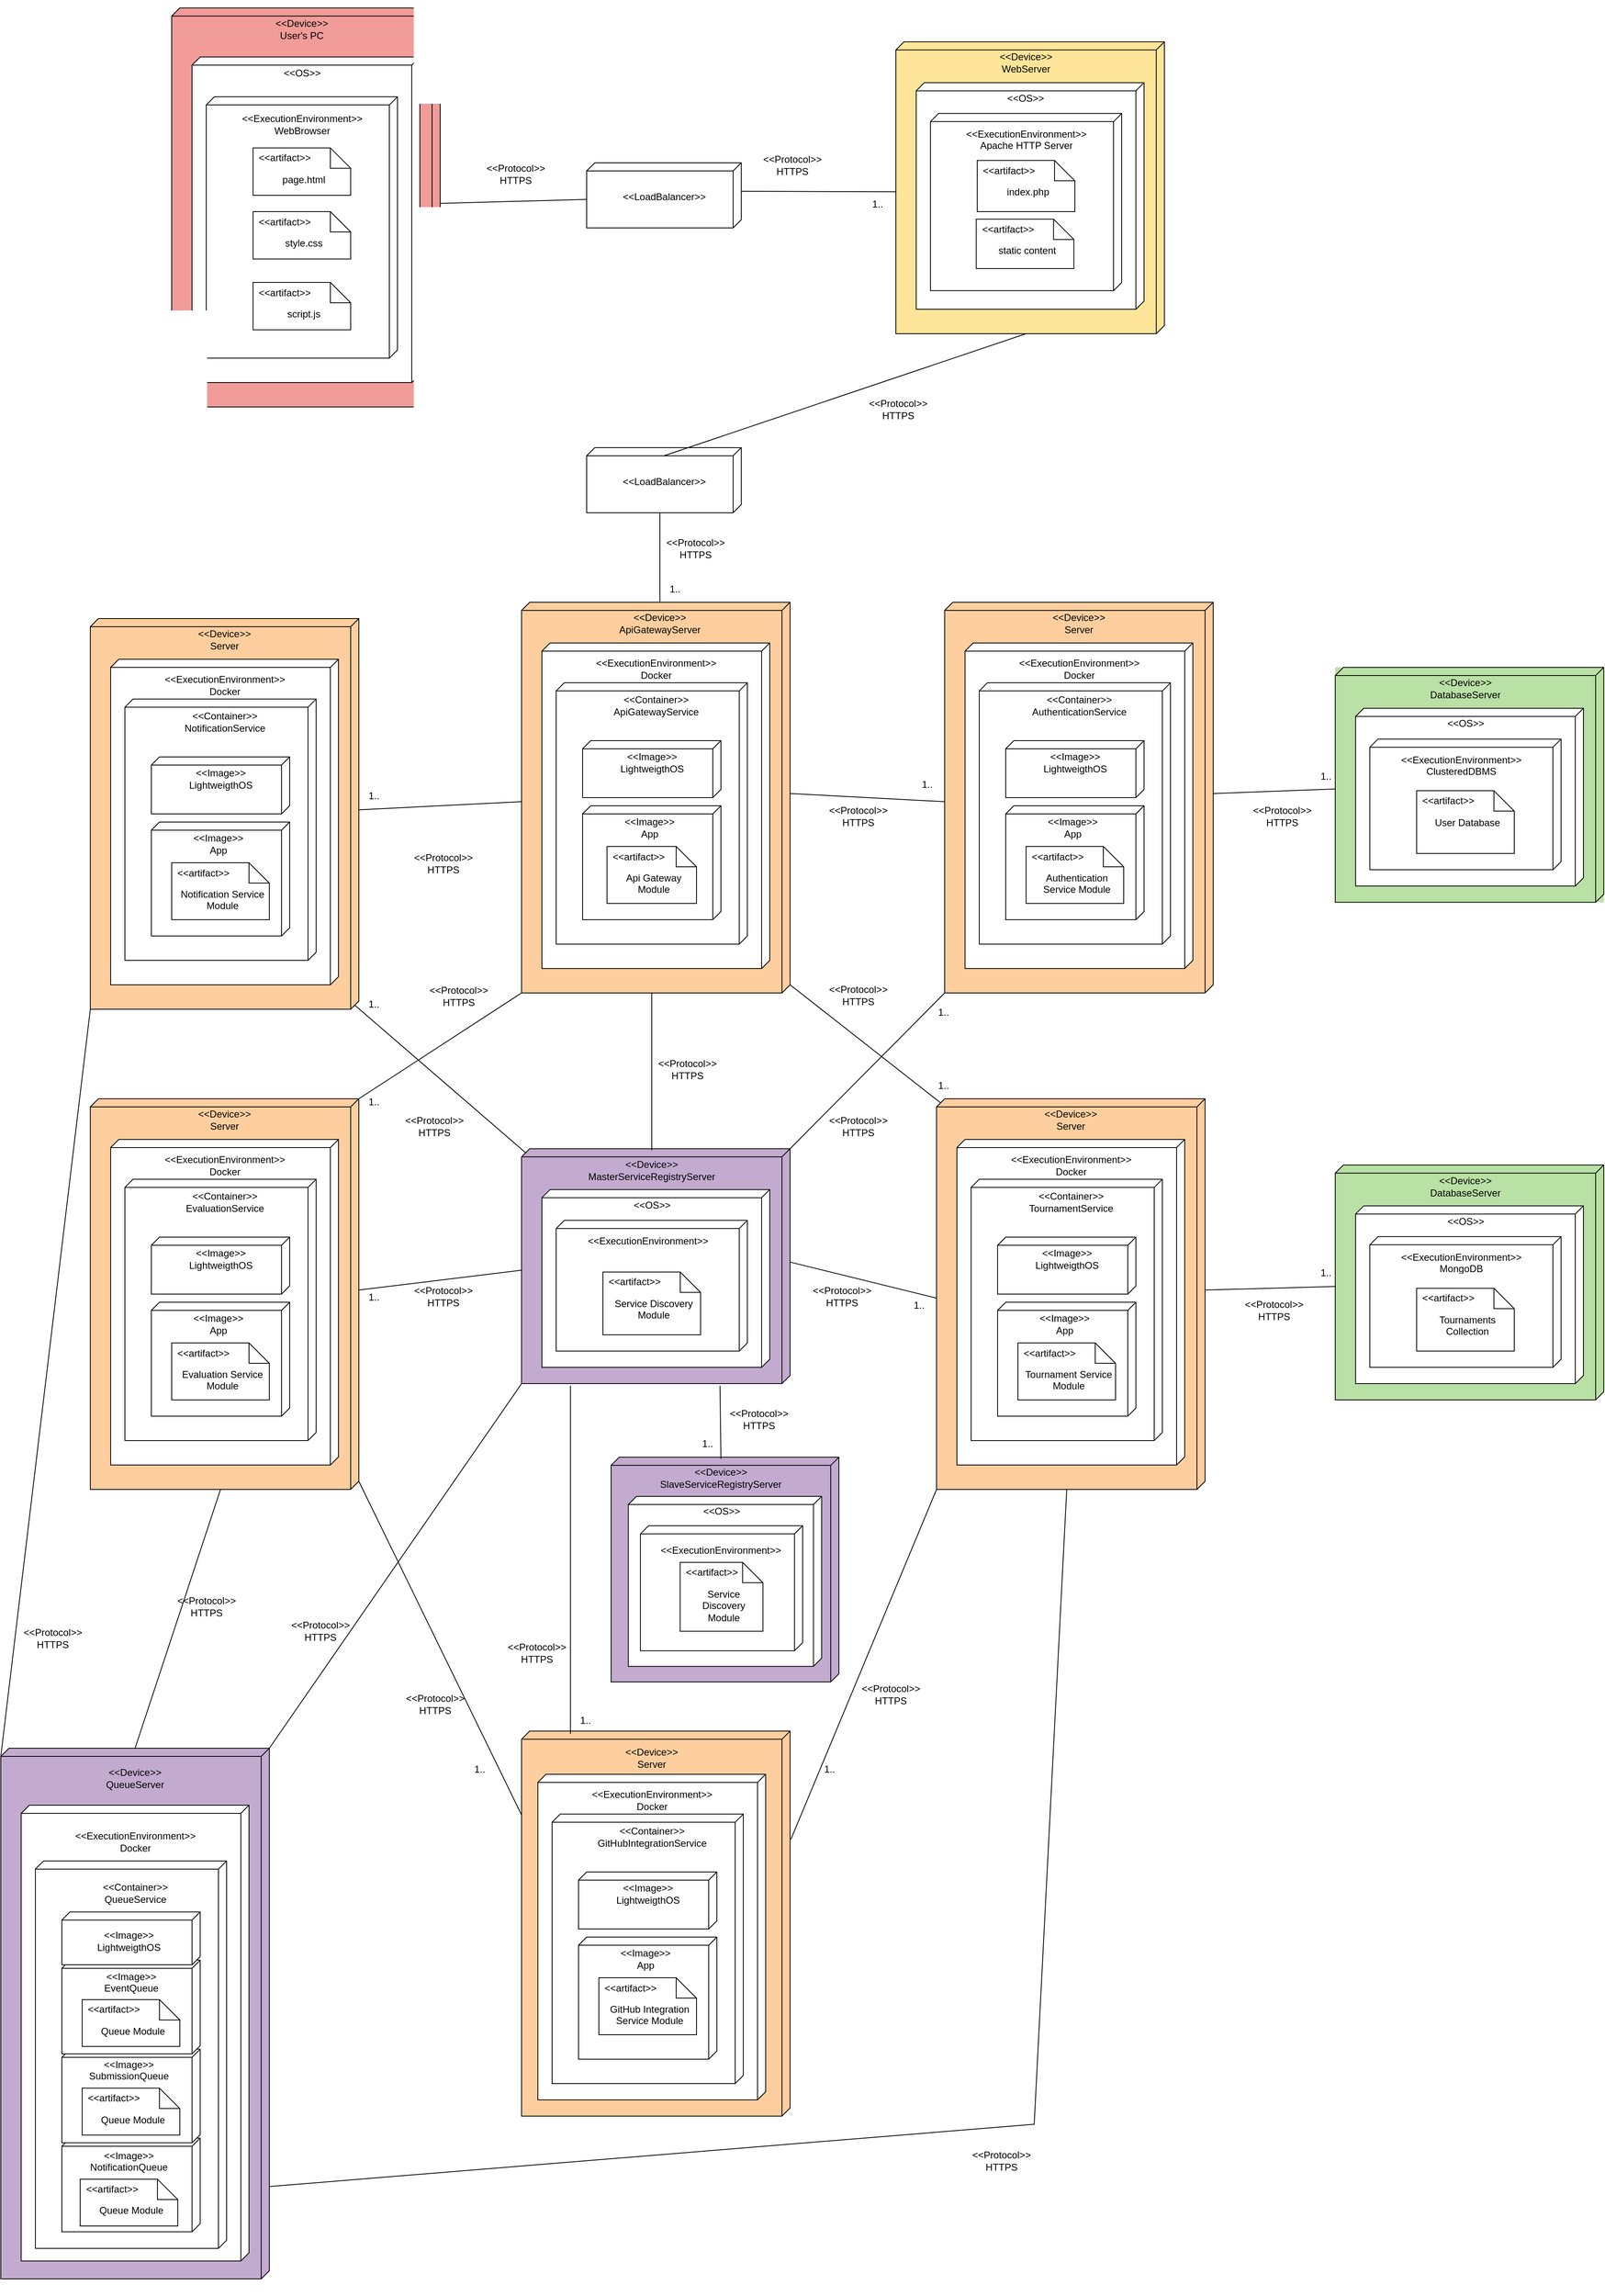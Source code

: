 <mxfile version="22.1.11" type="device">
  <diagram name="Page-1" id="5f0bae14-7c28-e335-631c-24af17079c00">
    <mxGraphModel dx="591" dy="1112" grid="1" gridSize="10" guides="1" tooltips="1" connect="1" arrows="1" fold="1" page="1" pageScale="1" pageWidth="1100" pageHeight="850" background="none" math="0" shadow="0">
      <root>
        <mxCell id="0" />
        <mxCell id="1" parent="0" />
        <mxCell id="39150e848f15840c-15" style="edgeStyle=orthogonalEdgeStyle;rounded=0;html=1;labelBackgroundColor=none;startArrow=none;startFill=0;startSize=8;endArrow=open;endFill=0;endSize=16;fontFamily=Verdana;fontSize=12;dashed=1;" parent="1" edge="1">
          <mxGeometry relative="1" as="geometry">
            <Array as="points">
              <mxPoint x="350" y="220" />
              <mxPoint x="215" y="220" />
            </Array>
            <mxPoint x="215" y="190" as="targetPoint" />
          </mxGeometry>
        </mxCell>
        <mxCell id="8VfH4JJ4uq1HrNAevUR7-10" value="" style="group" parent="1" vertex="1" connectable="0">
          <mxGeometry x="1220" y="-160" width="330" height="500" as="geometry" />
        </mxCell>
        <mxCell id="39150e848f15840c-1" value="" style="verticalAlign=top;align=left;spacingTop=8;spacingLeft=2;spacingRight=12;shape=cube;size=10;direction=south;fontStyle=4;html=1;rounded=0;shadow=0;comic=0;labelBackgroundColor=none;strokeWidth=1;fontFamily=Verdana;fontSize=12;fillColor=#F19C99;" parent="8VfH4JJ4uq1HrNAevUR7-10" vertex="1">
          <mxGeometry x="50" y="9.74" width="330" height="490.26" as="geometry" />
        </mxCell>
        <UserObject label="&amp;lt;&amp;lt;Device&amp;gt;&amp;gt;&lt;br&gt;User&#39;s PC" placeholders="1" name="Variable" id="8VfH4JJ4uq1HrNAevUR7-1">
          <mxCell style="text;html=1;strokeColor=none;fillColor=none;align=center;verticalAlign=middle;whiteSpace=wrap;overflow=hidden;" parent="8VfH4JJ4uq1HrNAevUR7-10" vertex="1">
            <mxGeometry x="170" y="9.738" width="80" height="52.857" as="geometry" />
          </mxCell>
        </UserObject>
        <mxCell id="8VfH4JJ4uq1HrNAevUR7-3" value="" style="verticalAlign=top;align=left;spacingTop=8;spacingLeft=2;spacingRight=12;shape=cube;size=10;direction=south;fontStyle=4;html=1;rounded=0;shadow=0;comic=0;labelBackgroundColor=none;strokeWidth=1;fontFamily=Verdana;fontSize=12" parent="8VfH4JJ4uq1HrNAevUR7-10" vertex="1">
          <mxGeometry x="75" y="70.0" width="280" height="400" as="geometry" />
        </mxCell>
        <UserObject label="&amp;lt;&amp;lt;OS&amp;gt;&amp;gt;&lt;br&gt;" placeholders="1" name="Variable" id="8VfH4JJ4uq1HrNAevUR7-4">
          <mxCell style="text;html=1;strokeColor=none;fillColor=none;align=center;verticalAlign=middle;whiteSpace=wrap;overflow=hidden;" parent="8VfH4JJ4uq1HrNAevUR7-10" vertex="1">
            <mxGeometry x="127.5" y="69.996" width="165" height="40.69" as="geometry" />
          </mxCell>
        </UserObject>
        <mxCell id="8VfH4JJ4uq1HrNAevUR7-5" value="" style="verticalAlign=top;align=left;spacingTop=8;spacingLeft=2;spacingRight=12;shape=cube;size=10;direction=south;fontStyle=4;html=1;rounded=0;shadow=0;comic=0;labelBackgroundColor=none;strokeWidth=1;fontFamily=Verdana;fontSize=12" parent="8VfH4JJ4uq1HrNAevUR7-10" vertex="1">
          <mxGeometry x="92.5" y="118.93" width="235" height="321.07" as="geometry" />
        </mxCell>
        <UserObject label="&amp;lt;&amp;lt;ExecutionEnvironment&amp;gt;&amp;gt;&lt;br&gt;WebBrowser" placeholders="1" name="Variable" id="8VfH4JJ4uq1HrNAevUR7-6">
          <mxCell style="text;html=1;strokeColor=none;fillColor=none;align=center;verticalAlign=middle;whiteSpace=wrap;overflow=hidden;" parent="8VfH4JJ4uq1HrNAevUR7-10" vertex="1">
            <mxGeometry x="127.5" y="136.32" width="165" height="33.68" as="geometry" />
          </mxCell>
        </UserObject>
        <mxCell id="8VfH4JJ4uq1HrNAevUR7-8" value="page.html" style="shape=note2;boundedLbl=1;whiteSpace=wrap;html=1;size=25;verticalAlign=top;align=center;spacingLeft=5;" parent="8VfH4JJ4uq1HrNAevUR7-10" vertex="1">
          <mxGeometry x="150" y="181.7" width="120" height="58.3" as="geometry" />
        </mxCell>
        <mxCell id="8VfH4JJ4uq1HrNAevUR7-9" value="&amp;lt;&amp;lt;artifact&amp;gt;&amp;gt;" style="resizeWidth=1;part=1;strokeColor=none;fillColor=none;align=left;spacingLeft=5;html=1;whiteSpace=wrap;" parent="8VfH4JJ4uq1HrNAevUR7-8" vertex="1">
          <mxGeometry width="120" height="25" relative="1" as="geometry" />
        </mxCell>
        <mxCell id="8VfH4JJ4uq1HrNAevUR7-74" value="style.css" style="shape=note2;boundedLbl=1;whiteSpace=wrap;html=1;size=25;verticalAlign=top;align=center;spacingLeft=5;" parent="8VfH4JJ4uq1HrNAevUR7-10" vertex="1">
          <mxGeometry x="150" y="260" width="120" height="58.3" as="geometry" />
        </mxCell>
        <mxCell id="8VfH4JJ4uq1HrNAevUR7-75" value="&amp;lt;&amp;lt;artifact&amp;gt;&amp;gt;" style="resizeWidth=1;part=1;strokeColor=none;fillColor=none;align=left;spacingLeft=5;html=1;whiteSpace=wrap;" parent="8VfH4JJ4uq1HrNAevUR7-74" vertex="1">
          <mxGeometry width="120" height="25" relative="1" as="geometry" />
        </mxCell>
        <mxCell id="8VfH4JJ4uq1HrNAevUR7-76" value="script.js" style="shape=note2;boundedLbl=1;whiteSpace=wrap;html=1;size=25;verticalAlign=top;align=center;spacingLeft=5;" parent="8VfH4JJ4uq1HrNAevUR7-10" vertex="1">
          <mxGeometry x="150" y="347" width="120" height="58.3" as="geometry" />
        </mxCell>
        <mxCell id="8VfH4JJ4uq1HrNAevUR7-77" value="&amp;lt;&amp;lt;artifact&amp;gt;&amp;gt;" style="resizeWidth=1;part=1;strokeColor=none;fillColor=none;align=left;spacingLeft=5;html=1;whiteSpace=wrap;" parent="8VfH4JJ4uq1HrNAevUR7-76" vertex="1">
          <mxGeometry width="120" height="25" relative="1" as="geometry" />
        </mxCell>
        <mxCell id="8VfH4JJ4uq1HrNAevUR7-31" value="" style="group" parent="1" vertex="1" connectable="0">
          <mxGeometry x="1780" y="40" width="190" height="80" as="geometry" />
        </mxCell>
        <mxCell id="8VfH4JJ4uq1HrNAevUR7-29" value="" style="verticalAlign=top;align=left;spacingTop=8;spacingLeft=2;spacingRight=12;shape=cube;size=10;direction=south;fontStyle=4;html=1;rounded=0;shadow=0;comic=0;labelBackgroundColor=none;strokeWidth=1;fontFamily=Verdana;fontSize=12" parent="8VfH4JJ4uq1HrNAevUR7-31" vertex="1">
          <mxGeometry width="190" height="80" as="geometry" />
        </mxCell>
        <UserObject label="&amp;lt;&amp;lt;LoadBalancer&amp;gt;&amp;gt;" placeholders="1" name="Variable" id="8VfH4JJ4uq1HrNAevUR7-30">
          <mxCell style="text;html=1;strokeColor=none;fillColor=none;align=center;verticalAlign=middle;whiteSpace=wrap;overflow=hidden;" parent="8VfH4JJ4uq1HrNAevUR7-31" vertex="1">
            <mxGeometry x="12.5" y="32.5" width="165" height="15" as="geometry" />
          </mxCell>
        </UserObject>
        <mxCell id="8VfH4JJ4uq1HrNAevUR7-65" value="" style="endArrow=none;html=1;rounded=0;align=center;verticalAlign=top;endFill=0;labelBackgroundColor=none;exitX=0;exitY=0;exitDx=240.13;exitDy=0;exitPerimeter=0;entryX=0;entryY=0;entryDx=45;entryDy=190;entryPerimeter=0;" parent="1" source="39150e848f15840c-1" target="8VfH4JJ4uq1HrNAevUR7-29" edge="1">
          <mxGeometry relative="1" as="geometry">
            <mxPoint x="1240" y="-280" as="sourcePoint" />
            <mxPoint x="1030" y="-325" as="targetPoint" />
          </mxGeometry>
        </mxCell>
        <mxCell id="8VfH4JJ4uq1HrNAevUR7-68" value="&amp;lt;&amp;lt;Protocol&amp;gt;&amp;gt;&lt;br&gt;&lt;div style=&quot;text-align: center;&quot;&gt;&lt;span style=&quot;background-color: initial;&quot;&gt;HTTPS&lt;/span&gt;&lt;/div&gt;" style="resizable=0;html=1;align=right;verticalAlign=bottom;labelBackgroundColor=none;" parent="8VfH4JJ4uq1HrNAevUR7-65" connectable="0" vertex="1">
          <mxGeometry x="1" relative="1" as="geometry">
            <mxPoint x="-50" y="-15" as="offset" />
          </mxGeometry>
        </mxCell>
        <mxCell id="8VfH4JJ4uq1HrNAevUR7-78" value="" style="group" parent="1" vertex="1" connectable="0">
          <mxGeometry x="2160" y="-130" width="330" height="460" as="geometry" />
        </mxCell>
        <mxCell id="8VfH4JJ4uq1HrNAevUR7-79" value="" style="verticalAlign=top;align=left;spacingTop=8;spacingLeft=2;spacingRight=12;shape=cube;size=10;direction=south;fontStyle=4;html=1;rounded=0;shadow=0;comic=0;labelBackgroundColor=none;strokeWidth=1;fontFamily=Verdana;fontSize=12;fillColor=#FFE599;" parent="8VfH4JJ4uq1HrNAevUR7-78" vertex="1">
          <mxGeometry y="21.35" width="330" height="358.65" as="geometry" />
        </mxCell>
        <UserObject label="&amp;lt;&amp;lt;Device&amp;gt;&amp;gt;&lt;br&gt;WebServer" placeholders="1" name="Variable" id="8VfH4JJ4uq1HrNAevUR7-80">
          <mxCell style="text;html=1;strokeColor=none;fillColor=none;align=center;verticalAlign=middle;whiteSpace=wrap;overflow=hidden;" parent="8VfH4JJ4uq1HrNAevUR7-78" vertex="1">
            <mxGeometry x="120" y="22.949" width="80" height="48.629" as="geometry" />
          </mxCell>
        </UserObject>
        <mxCell id="8VfH4JJ4uq1HrNAevUR7-81" value="" style="verticalAlign=top;align=left;spacingTop=8;spacingLeft=2;spacingRight=12;shape=cube;size=10;direction=south;fontStyle=4;html=1;rounded=0;shadow=0;comic=0;labelBackgroundColor=none;strokeWidth=1;fontFamily=Verdana;fontSize=12" parent="8VfH4JJ4uq1HrNAevUR7-78" vertex="1">
          <mxGeometry x="25" y="71.58" width="280" height="278.42" as="geometry" />
        </mxCell>
        <UserObject label="&amp;lt;&amp;lt;OS&amp;gt;&amp;gt;&lt;br&gt;" placeholders="1" name="Variable" id="8VfH4JJ4uq1HrNAevUR7-82">
          <mxCell style="text;html=1;strokeColor=none;fillColor=none;align=center;verticalAlign=middle;whiteSpace=wrap;overflow=hidden;" parent="8VfH4JJ4uq1HrNAevUR7-78" vertex="1">
            <mxGeometry x="77.5" y="71.99" width="162.5" height="37.44" as="geometry" />
          </mxCell>
        </UserObject>
        <mxCell id="8VfH4JJ4uq1HrNAevUR7-83" value="" style="verticalAlign=top;align=left;spacingTop=8;spacingLeft=2;spacingRight=12;shape=cube;size=10;direction=south;fontStyle=4;html=1;rounded=0;shadow=0;comic=0;labelBackgroundColor=none;strokeWidth=1;fontFamily=Verdana;fontSize=12" parent="8VfH4JJ4uq1HrNAevUR7-78" vertex="1">
          <mxGeometry x="42.5" y="109.419" width="235" height="217.692" as="geometry" />
        </mxCell>
        <UserObject label="&amp;lt;&amp;lt;ExecutionEnvironment&amp;gt;&amp;gt;&lt;br&gt;Apache HTTP Server" placeholders="1" name="Variable" id="8VfH4JJ4uq1HrNAevUR7-84">
          <mxCell style="text;html=1;strokeColor=none;fillColor=none;align=center;verticalAlign=middle;whiteSpace=wrap;overflow=hidden;" parent="8VfH4JJ4uq1HrNAevUR7-78" vertex="1">
            <mxGeometry x="77.5" y="125.414" width="165" height="30.986" as="geometry" />
          </mxCell>
        </UserObject>
        <mxCell id="8VfH4JJ4uq1HrNAevUR7-85" value="index.php" style="shape=note2;boundedLbl=1;whiteSpace=wrap;html=1;size=25;verticalAlign=top;align=center;spacingLeft=5;" parent="8VfH4JJ4uq1HrNAevUR7-78" vertex="1">
          <mxGeometry x="100" y="167.16" width="120" height="62.84" as="geometry" />
        </mxCell>
        <mxCell id="8VfH4JJ4uq1HrNAevUR7-86" value="&amp;lt;&amp;lt;artifact&amp;gt;&amp;gt;" style="resizeWidth=1;part=1;strokeColor=none;fillColor=none;align=left;spacingLeft=5;html=1;whiteSpace=wrap;" parent="8VfH4JJ4uq1HrNAevUR7-85" vertex="1">
          <mxGeometry width="120" height="25" relative="1" as="geometry" />
        </mxCell>
        <mxCell id="8VfH4JJ4uq1HrNAevUR7-87" value="static content" style="shape=note2;boundedLbl=1;whiteSpace=wrap;html=1;size=25;verticalAlign=top;align=center;spacingLeft=5;" parent="8VfH4JJ4uq1HrNAevUR7-78" vertex="1">
          <mxGeometry x="98.75" y="239.2" width="120" height="60.8" as="geometry" />
        </mxCell>
        <mxCell id="8VfH4JJ4uq1HrNAevUR7-88" value="&amp;lt;&amp;lt;artifact&amp;gt;&amp;gt;" style="resizeWidth=1;part=1;strokeColor=none;fillColor=none;align=left;spacingLeft=5;html=1;whiteSpace=wrap;" parent="8VfH4JJ4uq1HrNAevUR7-87" vertex="1">
          <mxGeometry width="120" height="25" relative="1" as="geometry" />
        </mxCell>
        <mxCell id="8VfH4JJ4uq1HrNAevUR7-91" value="" style="endArrow=none;html=1;rounded=0;align=center;verticalAlign=top;endFill=0;labelBackgroundColor=none;entryX=0;entryY=0;entryDx=184.325;entryDy=330;exitX=0;exitY=0;exitDx=35;exitDy=0;exitPerimeter=0;entryPerimeter=0;" parent="1" source="8VfH4JJ4uq1HrNAevUR7-29" target="8VfH4JJ4uq1HrNAevUR7-79" edge="1">
          <mxGeometry relative="1" as="geometry">
            <mxPoint x="1560" y="-324" as="sourcePoint" />
            <mxPoint x="1710" y="-324" as="targetPoint" />
          </mxGeometry>
        </mxCell>
        <mxCell id="8VfH4JJ4uq1HrNAevUR7-92" value="1.." style="resizable=0;html=1;align=left;verticalAlign=top;labelBackgroundColor=none;" parent="8VfH4JJ4uq1HrNAevUR7-91" connectable="0" vertex="1">
          <mxGeometry x="-1" relative="1" as="geometry">
            <mxPoint x="159" y="2" as="offset" />
          </mxGeometry>
        </mxCell>
        <mxCell id="8VfH4JJ4uq1HrNAevUR7-93" value="&amp;lt;&amp;lt;Protocol&amp;gt;&amp;gt;&lt;br&gt;&lt;div style=&quot;text-align: center;&quot;&gt;&lt;span style=&quot;background-color: initial;&quot;&gt;HTTPS&lt;/span&gt;&lt;/div&gt;" style="resizable=0;html=1;align=right;verticalAlign=bottom;labelBackgroundColor=none;" parent="8VfH4JJ4uq1HrNAevUR7-91" connectable="0" vertex="1">
          <mxGeometry x="1" relative="1" as="geometry">
            <mxPoint x="-90" y="-16" as="offset" />
          </mxGeometry>
        </mxCell>
        <mxCell id="8VfH4JJ4uq1HrNAevUR7-95" value="" style="group" parent="1" vertex="1" connectable="0">
          <mxGeometry x="1780" y="390" width="190" height="80" as="geometry" />
        </mxCell>
        <mxCell id="8VfH4JJ4uq1HrNAevUR7-96" value="" style="verticalAlign=top;align=left;spacingTop=8;spacingLeft=2;spacingRight=12;shape=cube;size=10;direction=south;fontStyle=4;html=1;rounded=0;shadow=0;comic=0;labelBackgroundColor=none;strokeWidth=1;fontFamily=Verdana;fontSize=12" parent="8VfH4JJ4uq1HrNAevUR7-95" vertex="1">
          <mxGeometry width="190" height="80" as="geometry" />
        </mxCell>
        <UserObject label="&amp;lt;&amp;lt;LoadBalancer&amp;gt;&amp;gt;" placeholders="1" name="Variable" id="8VfH4JJ4uq1HrNAevUR7-97">
          <mxCell style="text;html=1;strokeColor=none;fillColor=none;align=center;verticalAlign=middle;whiteSpace=wrap;overflow=hidden;" parent="8VfH4JJ4uq1HrNAevUR7-95" vertex="1">
            <mxGeometry x="12.5" y="32.5" width="165" height="15" as="geometry" />
          </mxCell>
        </UserObject>
        <mxCell id="8VfH4JJ4uq1HrNAevUR7-106" value="" style="endArrow=none;html=1;rounded=0;align=center;verticalAlign=top;endFill=0;labelBackgroundColor=none;exitX=0;exitY=0;exitDx=358.65;exitDy=170;exitPerimeter=0;" parent="1" source="8VfH4JJ4uq1HrNAevUR7-79" edge="1">
          <mxGeometry relative="1" as="geometry">
            <mxPoint x="1256.51" y="377.132" as="sourcePoint" />
            <mxPoint x="1875" y="400" as="targetPoint" />
          </mxGeometry>
        </mxCell>
        <mxCell id="8VfH4JJ4uq1HrNAevUR7-108" value="&amp;lt;&amp;lt;Protocol&amp;gt;&amp;gt;&lt;br&gt;&lt;div style=&quot;text-align: center;&quot;&gt;&lt;span style=&quot;background-color: initial;&quot;&gt;HTTPS&lt;/span&gt;&lt;/div&gt;" style="resizable=0;html=1;align=right;verticalAlign=bottom;labelBackgroundColor=none;" parent="8VfH4JJ4uq1HrNAevUR7-106" connectable="0" vertex="1">
          <mxGeometry x="1" relative="1" as="geometry">
            <mxPoint x="324" y="-40" as="offset" />
          </mxGeometry>
        </mxCell>
        <mxCell id="8VfH4JJ4uq1HrNAevUR7-109" value="" style="endArrow=none;html=1;rounded=0;align=center;verticalAlign=top;endFill=0;labelBackgroundColor=none;exitX=0;exitY=0;exitDx=80;exitDy=100;exitPerimeter=0;entryX=0.5;entryY=0;entryDx=0;entryDy=0;" parent="1" source="8VfH4JJ4uq1HrNAevUR7-96" target="8VfH4JJ4uq1HrNAevUR7-114" edge="1">
          <mxGeometry relative="1" as="geometry">
            <mxPoint x="1970" y="190" as="sourcePoint" />
            <mxPoint x="2120" y="190" as="targetPoint" />
          </mxGeometry>
        </mxCell>
        <mxCell id="8VfH4JJ4uq1HrNAevUR7-110" value="&amp;lt;&amp;lt;Protocol&amp;gt;&amp;gt;&lt;br&gt;&lt;div style=&quot;text-align: center;&quot;&gt;&lt;span style=&quot;background-color: initial;&quot;&gt;HTTPS&lt;/span&gt;&lt;/div&gt;" style="resizable=0;html=1;align=right;verticalAlign=bottom;labelBackgroundColor=none;" parent="8VfH4JJ4uq1HrNAevUR7-109" connectable="0" vertex="1">
          <mxGeometry x="1" relative="1" as="geometry">
            <mxPoint x="80" y="-50" as="offset" />
          </mxGeometry>
        </mxCell>
        <mxCell id="8VfH4JJ4uq1HrNAevUR7-112" value="" style="group" parent="1" vertex="1" connectable="0">
          <mxGeometry x="1700" y="560" width="330" height="500" as="geometry" />
        </mxCell>
        <mxCell id="8VfH4JJ4uq1HrNAevUR7-113" value="" style="verticalAlign=top;align=left;spacingTop=8;spacingLeft=2;spacingRight=12;shape=cube;size=10;direction=south;fontStyle=4;html=1;rounded=0;shadow=0;comic=0;labelBackgroundColor=none;strokeWidth=1;fontFamily=Verdana;fontSize=12;fillColor=#FFCE9F;" parent="8VfH4JJ4uq1HrNAevUR7-112" vertex="1">
          <mxGeometry y="20" width="330" height="480" as="geometry" />
        </mxCell>
        <UserObject label="&amp;lt;&amp;lt;Device&amp;gt;&amp;gt;&lt;br&gt;ApiGatewayServer" placeholders="1" name="Variable" id="8VfH4JJ4uq1HrNAevUR7-114">
          <mxCell style="text;html=1;strokeColor=none;fillColor=none;align=center;verticalAlign=middle;whiteSpace=wrap;overflow=hidden;" parent="8VfH4JJ4uq1HrNAevUR7-112" vertex="1">
            <mxGeometry x="100" y="20" width="140" height="52.86" as="geometry" />
          </mxCell>
        </UserObject>
        <mxCell id="8VfH4JJ4uq1HrNAevUR7-115" value="" style="verticalAlign=top;align=left;spacingTop=8;spacingLeft=2;spacingRight=12;shape=cube;size=10;direction=south;fontStyle=4;html=1;rounded=0;shadow=0;comic=0;labelBackgroundColor=none;strokeWidth=1;fontFamily=Verdana;fontSize=12" parent="8VfH4JJ4uq1HrNAevUR7-112" vertex="1">
          <mxGeometry x="25" y="70" width="280" height="400" as="geometry" />
        </mxCell>
        <mxCell id="8VfH4JJ4uq1HrNAevUR7-117" value="" style="verticalAlign=top;align=left;spacingTop=8;spacingLeft=2;spacingRight=12;shape=cube;size=10;direction=south;fontStyle=4;html=1;rounded=0;shadow=0;comic=0;labelBackgroundColor=none;strokeWidth=1;fontFamily=Verdana;fontSize=12" parent="8VfH4JJ4uq1HrNAevUR7-112" vertex="1">
          <mxGeometry x="42.5" y="118.93" width="235" height="321.07" as="geometry" />
        </mxCell>
        <UserObject label="&amp;lt;&amp;lt;ExecutionEnvironment&amp;gt;&amp;gt;&lt;br&gt;Docker" placeholders="1" name="Variable" id="8VfH4JJ4uq1HrNAevUR7-118">
          <mxCell style="text;html=1;strokeColor=none;fillColor=none;align=center;verticalAlign=middle;whiteSpace=wrap;overflow=hidden;" parent="8VfH4JJ4uq1HrNAevUR7-112" vertex="1">
            <mxGeometry x="82.5" y="85.25" width="165" height="33.68" as="geometry" />
          </mxCell>
        </UserObject>
        <UserObject label="&amp;lt;&amp;lt;Container&amp;gt;&amp;gt;&lt;br&gt;ApiGatewayService" placeholders="1" name="Variable" id="8VfH4JJ4uq1HrNAevUR7-126">
          <mxCell style="text;html=1;strokeColor=none;fillColor=none;align=center;verticalAlign=middle;whiteSpace=wrap;overflow=hidden;" parent="8VfH4JJ4uq1HrNAevUR7-112" vertex="1">
            <mxGeometry x="82.5" y="130" width="165" height="33.68" as="geometry" />
          </mxCell>
        </UserObject>
        <mxCell id="8VfH4JJ4uq1HrNAevUR7-127" value="" style="verticalAlign=top;align=left;spacingTop=8;spacingLeft=2;spacingRight=12;shape=cube;size=10;direction=south;fontStyle=4;html=1;rounded=0;shadow=0;comic=0;labelBackgroundColor=none;strokeWidth=1;fontFamily=Verdana;fontSize=12" parent="8VfH4JJ4uq1HrNAevUR7-112" vertex="1">
          <mxGeometry x="75" y="190" width="170" height="70" as="geometry" />
        </mxCell>
        <mxCell id="8VfH4JJ4uq1HrNAevUR7-128" value="" style="verticalAlign=top;align=left;spacingTop=8;spacingLeft=2;spacingRight=12;shape=cube;size=10;direction=south;fontStyle=4;html=1;rounded=0;shadow=0;comic=0;labelBackgroundColor=none;strokeWidth=1;fontFamily=Verdana;fontSize=12" parent="8VfH4JJ4uq1HrNAevUR7-112" vertex="1">
          <mxGeometry x="75" y="270" width="170" height="140" as="geometry" />
        </mxCell>
        <UserObject label="&amp;lt;&amp;lt;Image&amp;gt;&amp;gt;&lt;br style=&quot;border-color: var(--border-color);&quot;&gt;LightweigthOS" placeholders="1" name="Variable" id="8VfH4JJ4uq1HrNAevUR7-130">
          <mxCell style="text;html=1;strokeColor=none;fillColor=none;align=center;verticalAlign=middle;whiteSpace=wrap;overflow=hidden;" parent="8VfH4JJ4uq1HrNAevUR7-112" vertex="1">
            <mxGeometry x="77.5" y="200" width="165" height="33.68" as="geometry" />
          </mxCell>
        </UserObject>
        <UserObject label="&amp;lt;&amp;lt;Image&amp;gt;&amp;gt;&lt;br style=&quot;border-color: var(--border-color);&quot;&gt;App" placeholders="1" name="Variable" id="8VfH4JJ4uq1HrNAevUR7-131">
          <mxCell style="text;html=1;strokeColor=none;fillColor=none;align=center;verticalAlign=middle;whiteSpace=wrap;overflow=hidden;" parent="8VfH4JJ4uq1HrNAevUR7-112" vertex="1">
            <mxGeometry x="75" y="280" width="165" height="33.68" as="geometry" />
          </mxCell>
        </UserObject>
        <mxCell id="8VfH4JJ4uq1HrNAevUR7-123" value="Api Gateway Module" style="shape=note2;boundedLbl=1;whiteSpace=wrap;html=1;size=25;verticalAlign=top;align=center;spacingLeft=5;" parent="8VfH4JJ4uq1HrNAevUR7-112" vertex="1">
          <mxGeometry x="105" y="320" width="110" height="70" as="geometry" />
        </mxCell>
        <mxCell id="8VfH4JJ4uq1HrNAevUR7-124" value="&amp;lt;&amp;lt;artifact&amp;gt;&amp;gt;" style="resizeWidth=1;part=1;strokeColor=none;fillColor=none;align=left;spacingLeft=5;html=1;whiteSpace=wrap;" parent="8VfH4JJ4uq1HrNAevUR7-123" vertex="1">
          <mxGeometry width="110" height="25" relative="1" as="geometry" />
        </mxCell>
        <mxCell id="sIQ3QIApmiIohxYwdnQI-1" value="1.." style="resizable=0;html=1;align=left;verticalAlign=top;labelBackgroundColor=none;" parent="8VfH4JJ4uq1HrNAevUR7-112" connectable="0" vertex="1">
          <mxGeometry x="180" y="-10" as="geometry" />
        </mxCell>
        <mxCell id="xKT0m7g9uOmXzZgmu-4E-1" value="" style="group" parent="1" vertex="1" connectable="0">
          <mxGeometry x="2220" y="560" width="330" height="500" as="geometry" />
        </mxCell>
        <mxCell id="xKT0m7g9uOmXzZgmu-4E-2" value="" style="verticalAlign=top;align=left;spacingTop=8;spacingLeft=2;spacingRight=12;shape=cube;size=10;direction=south;fontStyle=4;html=1;rounded=0;shadow=0;comic=0;labelBackgroundColor=none;strokeWidth=1;fontFamily=Verdana;fontSize=12;fillColor=#FFCE9F;" parent="xKT0m7g9uOmXzZgmu-4E-1" vertex="1">
          <mxGeometry y="20" width="330" height="480" as="geometry" />
        </mxCell>
        <UserObject label="&amp;lt;&amp;lt;Device&amp;gt;&amp;gt;&lt;br&gt;Server" placeholders="1" name="Variable" id="xKT0m7g9uOmXzZgmu-4E-3">
          <mxCell style="text;html=1;strokeColor=none;fillColor=none;align=center;verticalAlign=middle;whiteSpace=wrap;overflow=hidden;" parent="xKT0m7g9uOmXzZgmu-4E-1" vertex="1">
            <mxGeometry x="95" y="20" width="140" height="52.86" as="geometry" />
          </mxCell>
        </UserObject>
        <mxCell id="xKT0m7g9uOmXzZgmu-4E-4" value="" style="verticalAlign=top;align=left;spacingTop=8;spacingLeft=2;spacingRight=12;shape=cube;size=10;direction=south;fontStyle=4;html=1;rounded=0;shadow=0;comic=0;labelBackgroundColor=none;strokeWidth=1;fontFamily=Verdana;fontSize=12" parent="xKT0m7g9uOmXzZgmu-4E-1" vertex="1">
          <mxGeometry x="25" y="70" width="280" height="400" as="geometry" />
        </mxCell>
        <mxCell id="xKT0m7g9uOmXzZgmu-4E-5" value="" style="verticalAlign=top;align=left;spacingTop=8;spacingLeft=2;spacingRight=12;shape=cube;size=10;direction=south;fontStyle=4;html=1;rounded=0;shadow=0;comic=0;labelBackgroundColor=none;strokeWidth=1;fontFamily=Verdana;fontSize=12" parent="xKT0m7g9uOmXzZgmu-4E-1" vertex="1">
          <mxGeometry x="42.5" y="118.93" width="235" height="321.07" as="geometry" />
        </mxCell>
        <UserObject label="&amp;lt;&amp;lt;ExecutionEnvironment&amp;gt;&amp;gt;&lt;br&gt;Docker" placeholders="1" name="Variable" id="xKT0m7g9uOmXzZgmu-4E-6">
          <mxCell style="text;html=1;strokeColor=none;fillColor=none;align=center;verticalAlign=middle;whiteSpace=wrap;overflow=hidden;" parent="xKT0m7g9uOmXzZgmu-4E-1" vertex="1">
            <mxGeometry x="82.5" y="85.25" width="165" height="33.68" as="geometry" />
          </mxCell>
        </UserObject>
        <UserObject label="&amp;lt;&amp;lt;Container&amp;gt;&amp;gt;&lt;br&gt;AuthenticationService" placeholders="1" name="Variable" id="xKT0m7g9uOmXzZgmu-4E-7">
          <mxCell style="text;html=1;strokeColor=none;fillColor=none;align=center;verticalAlign=middle;whiteSpace=wrap;overflow=hidden;" parent="xKT0m7g9uOmXzZgmu-4E-1" vertex="1">
            <mxGeometry x="82.5" y="130" width="165" height="33.68" as="geometry" />
          </mxCell>
        </UserObject>
        <mxCell id="xKT0m7g9uOmXzZgmu-4E-8" value="" style="verticalAlign=top;align=left;spacingTop=8;spacingLeft=2;spacingRight=12;shape=cube;size=10;direction=south;fontStyle=4;html=1;rounded=0;shadow=0;comic=0;labelBackgroundColor=none;strokeWidth=1;fontFamily=Verdana;fontSize=12" parent="xKT0m7g9uOmXzZgmu-4E-1" vertex="1">
          <mxGeometry x="75" y="190" width="170" height="70" as="geometry" />
        </mxCell>
        <mxCell id="xKT0m7g9uOmXzZgmu-4E-9" value="" style="verticalAlign=top;align=left;spacingTop=8;spacingLeft=2;spacingRight=12;shape=cube;size=10;direction=south;fontStyle=4;html=1;rounded=0;shadow=0;comic=0;labelBackgroundColor=none;strokeWidth=1;fontFamily=Verdana;fontSize=12" parent="xKT0m7g9uOmXzZgmu-4E-1" vertex="1">
          <mxGeometry x="75" y="270" width="170" height="140" as="geometry" />
        </mxCell>
        <UserObject label="&amp;lt;&amp;lt;Image&amp;gt;&amp;gt;&lt;br style=&quot;border-color: var(--border-color);&quot;&gt;LightweigthOS" placeholders="1" name="Variable" id="xKT0m7g9uOmXzZgmu-4E-10">
          <mxCell style="text;html=1;strokeColor=none;fillColor=none;align=center;verticalAlign=middle;whiteSpace=wrap;overflow=hidden;" parent="xKT0m7g9uOmXzZgmu-4E-1" vertex="1">
            <mxGeometry x="77.5" y="200" width="165" height="33.68" as="geometry" />
          </mxCell>
        </UserObject>
        <UserObject label="&amp;lt;&amp;lt;Image&amp;gt;&amp;gt;&lt;br style=&quot;border-color: var(--border-color);&quot;&gt;App" placeholders="1" name="Variable" id="xKT0m7g9uOmXzZgmu-4E-11">
          <mxCell style="text;html=1;strokeColor=none;fillColor=none;align=center;verticalAlign=middle;whiteSpace=wrap;overflow=hidden;" parent="xKT0m7g9uOmXzZgmu-4E-1" vertex="1">
            <mxGeometry x="75" y="280" width="165" height="33.68" as="geometry" />
          </mxCell>
        </UserObject>
        <mxCell id="xKT0m7g9uOmXzZgmu-4E-12" value="Authentication Service Module" style="shape=note2;boundedLbl=1;whiteSpace=wrap;html=1;size=25;verticalAlign=top;align=center;spacingLeft=5;" parent="xKT0m7g9uOmXzZgmu-4E-1" vertex="1">
          <mxGeometry x="100" y="320" width="120" height="70" as="geometry" />
        </mxCell>
        <mxCell id="xKT0m7g9uOmXzZgmu-4E-13" value="&amp;lt;&amp;lt;artifact&amp;gt;&amp;gt;" style="resizeWidth=1;part=1;strokeColor=none;fillColor=none;align=left;spacingLeft=5;html=1;whiteSpace=wrap;" parent="xKT0m7g9uOmXzZgmu-4E-12" vertex="1">
          <mxGeometry width="120" height="25" relative="1" as="geometry" />
        </mxCell>
        <mxCell id="xKT0m7g9uOmXzZgmu-4E-15" value="" style="group" parent="1" vertex="1" connectable="0">
          <mxGeometry x="1700" y="1230" width="330" height="460" as="geometry" />
        </mxCell>
        <mxCell id="xKT0m7g9uOmXzZgmu-4E-16" value="" style="verticalAlign=top;align=left;spacingTop=8;spacingLeft=2;spacingRight=12;shape=cube;size=10;direction=south;fontStyle=4;html=1;rounded=0;shadow=0;comic=0;labelBackgroundColor=none;strokeWidth=1;fontFamily=Verdana;fontSize=12;fillColor=#C3ABD0;" parent="xKT0m7g9uOmXzZgmu-4E-15" vertex="1">
          <mxGeometry y="21.35" width="330" height="288.65" as="geometry" />
        </mxCell>
        <UserObject label="&amp;lt;&amp;lt;Device&amp;gt;&amp;gt;&lt;br&gt;MasterServiceRegistryServer" placeholders="1" name="Variable" id="xKT0m7g9uOmXzZgmu-4E-17">
          <mxCell style="text;html=1;strokeColor=none;fillColor=none;align=center;verticalAlign=middle;whiteSpace=wrap;overflow=hidden;" parent="xKT0m7g9uOmXzZgmu-4E-15" vertex="1">
            <mxGeometry x="66.25" y="23.36" width="187.5" height="48.63" as="geometry" />
          </mxCell>
        </UserObject>
        <mxCell id="xKT0m7g9uOmXzZgmu-4E-18" value="" style="verticalAlign=top;align=left;spacingTop=8;spacingLeft=2;spacingRight=12;shape=cube;size=10;direction=south;fontStyle=4;html=1;rounded=0;shadow=0;comic=0;labelBackgroundColor=none;strokeWidth=1;fontFamily=Verdana;fontSize=12" parent="xKT0m7g9uOmXzZgmu-4E-15" vertex="1">
          <mxGeometry x="25" y="71.58" width="280" height="218.42" as="geometry" />
        </mxCell>
        <UserObject label="&amp;lt;&amp;lt;OS&amp;gt;&amp;gt;&lt;br&gt;" placeholders="1" name="Variable" id="xKT0m7g9uOmXzZgmu-4E-19">
          <mxCell style="text;html=1;strokeColor=none;fillColor=none;align=center;verticalAlign=middle;whiteSpace=wrap;overflow=hidden;" parent="xKT0m7g9uOmXzZgmu-4E-15" vertex="1">
            <mxGeometry x="77.5" y="71.986" width="165" height="37.435" as="geometry" />
          </mxCell>
        </UserObject>
        <mxCell id="xKT0m7g9uOmXzZgmu-4E-20" value="" style="verticalAlign=top;align=left;spacingTop=8;spacingLeft=2;spacingRight=12;shape=cube;size=10;direction=south;fontStyle=4;html=1;rounded=0;shadow=0;comic=0;labelBackgroundColor=none;strokeWidth=1;fontFamily=Verdana;fontSize=12" parent="xKT0m7g9uOmXzZgmu-4E-15" vertex="1">
          <mxGeometry x="42.5" y="109.42" width="235" height="160.58" as="geometry" />
        </mxCell>
        <UserObject label="&amp;lt;&amp;lt;ExecutionEnvironment&amp;gt;&amp;gt;&lt;br&gt;" placeholders="1" name="Variable" id="xKT0m7g9uOmXzZgmu-4E-21">
          <mxCell style="text;html=1;strokeColor=none;fillColor=none;align=center;verticalAlign=middle;whiteSpace=wrap;overflow=hidden;" parent="xKT0m7g9uOmXzZgmu-4E-15" vertex="1">
            <mxGeometry x="72.5" y="120.004" width="165" height="30.986" as="geometry" />
          </mxCell>
        </UserObject>
        <mxCell id="xKT0m7g9uOmXzZgmu-4E-22" value="Service Discovery Module" style="shape=note2;boundedLbl=1;whiteSpace=wrap;html=1;size=25;verticalAlign=top;align=center;spacingLeft=5;" parent="xKT0m7g9uOmXzZgmu-4E-15" vertex="1">
          <mxGeometry x="100" y="172.89" width="120" height="77.11" as="geometry" />
        </mxCell>
        <mxCell id="xKT0m7g9uOmXzZgmu-4E-23" value="&amp;lt;&amp;lt;artifact&amp;gt;&amp;gt;" style="resizeWidth=1;part=1;strokeColor=none;fillColor=none;align=left;spacingLeft=5;html=1;whiteSpace=wrap;" parent="xKT0m7g9uOmXzZgmu-4E-22" vertex="1">
          <mxGeometry width="120" height="25" relative="1" as="geometry" />
        </mxCell>
        <mxCell id="xKT0m7g9uOmXzZgmu-4E-26" value="" style="group" parent="1" vertex="1" connectable="0">
          <mxGeometry x="2210" y="1170" width="330" height="500" as="geometry" />
        </mxCell>
        <mxCell id="xKT0m7g9uOmXzZgmu-4E-27" value="" style="verticalAlign=top;align=left;spacingTop=8;spacingLeft=2;spacingRight=12;shape=cube;size=10;direction=south;fontStyle=4;html=1;rounded=0;shadow=0;comic=0;labelBackgroundColor=none;strokeWidth=1;fontFamily=Verdana;fontSize=12;fillColor=#FFCE9F;" parent="xKT0m7g9uOmXzZgmu-4E-26" vertex="1">
          <mxGeometry y="20" width="330" height="480" as="geometry" />
        </mxCell>
        <UserObject label="&amp;lt;&amp;lt;Device&amp;gt;&amp;gt;&lt;br&gt;Server" placeholders="1" name="Variable" id="xKT0m7g9uOmXzZgmu-4E-28">
          <mxCell style="text;html=1;strokeColor=none;fillColor=none;align=center;verticalAlign=middle;whiteSpace=wrap;overflow=hidden;" parent="xKT0m7g9uOmXzZgmu-4E-26" vertex="1">
            <mxGeometry x="95" y="20" width="140" height="52.86" as="geometry" />
          </mxCell>
        </UserObject>
        <mxCell id="xKT0m7g9uOmXzZgmu-4E-29" value="" style="verticalAlign=top;align=left;spacingTop=8;spacingLeft=2;spacingRight=12;shape=cube;size=10;direction=south;fontStyle=4;html=1;rounded=0;shadow=0;comic=0;labelBackgroundColor=none;strokeWidth=1;fontFamily=Verdana;fontSize=12" parent="xKT0m7g9uOmXzZgmu-4E-26" vertex="1">
          <mxGeometry x="25" y="70" width="280" height="400" as="geometry" />
        </mxCell>
        <mxCell id="xKT0m7g9uOmXzZgmu-4E-30" value="" style="verticalAlign=top;align=left;spacingTop=8;spacingLeft=2;spacingRight=12;shape=cube;size=10;direction=south;fontStyle=4;html=1;rounded=0;shadow=0;comic=0;labelBackgroundColor=none;strokeWidth=1;fontFamily=Verdana;fontSize=12" parent="xKT0m7g9uOmXzZgmu-4E-26" vertex="1">
          <mxGeometry x="42.5" y="118.93" width="235" height="321.07" as="geometry" />
        </mxCell>
        <UserObject label="&amp;lt;&amp;lt;ExecutionEnvironment&amp;gt;&amp;gt;&lt;br&gt;Docker" placeholders="1" name="Variable" id="xKT0m7g9uOmXzZgmu-4E-31">
          <mxCell style="text;html=1;strokeColor=none;fillColor=none;align=center;verticalAlign=middle;whiteSpace=wrap;overflow=hidden;" parent="xKT0m7g9uOmXzZgmu-4E-26" vertex="1">
            <mxGeometry x="82.5" y="85.25" width="165" height="33.68" as="geometry" />
          </mxCell>
        </UserObject>
        <UserObject label="&amp;lt;&amp;lt;Container&amp;gt;&amp;gt;&lt;br&gt;TournamentService" placeholders="1" name="Variable" id="xKT0m7g9uOmXzZgmu-4E-32">
          <mxCell style="text;html=1;strokeColor=none;fillColor=none;align=center;verticalAlign=middle;whiteSpace=wrap;overflow=hidden;" parent="xKT0m7g9uOmXzZgmu-4E-26" vertex="1">
            <mxGeometry x="82.5" y="130" width="165" height="33.68" as="geometry" />
          </mxCell>
        </UserObject>
        <mxCell id="xKT0m7g9uOmXzZgmu-4E-33" value="" style="verticalAlign=top;align=left;spacingTop=8;spacingLeft=2;spacingRight=12;shape=cube;size=10;direction=south;fontStyle=4;html=1;rounded=0;shadow=0;comic=0;labelBackgroundColor=none;strokeWidth=1;fontFamily=Verdana;fontSize=12" parent="xKT0m7g9uOmXzZgmu-4E-26" vertex="1">
          <mxGeometry x="75" y="190" width="170" height="70" as="geometry" />
        </mxCell>
        <mxCell id="xKT0m7g9uOmXzZgmu-4E-34" value="" style="verticalAlign=top;align=left;spacingTop=8;spacingLeft=2;spacingRight=12;shape=cube;size=10;direction=south;fontStyle=4;html=1;rounded=0;shadow=0;comic=0;labelBackgroundColor=none;strokeWidth=1;fontFamily=Verdana;fontSize=12" parent="xKT0m7g9uOmXzZgmu-4E-26" vertex="1">
          <mxGeometry x="75" y="270" width="170" height="140" as="geometry" />
        </mxCell>
        <UserObject label="&amp;lt;&amp;lt;Image&amp;gt;&amp;gt;&lt;br style=&quot;border-color: var(--border-color);&quot;&gt;LightweigthOS" placeholders="1" name="Variable" id="xKT0m7g9uOmXzZgmu-4E-35">
          <mxCell style="text;html=1;strokeColor=none;fillColor=none;align=center;verticalAlign=middle;whiteSpace=wrap;overflow=hidden;" parent="xKT0m7g9uOmXzZgmu-4E-26" vertex="1">
            <mxGeometry x="77.5" y="200" width="165" height="33.68" as="geometry" />
          </mxCell>
        </UserObject>
        <UserObject label="&amp;lt;&amp;lt;Image&amp;gt;&amp;gt;&lt;br style=&quot;border-color: var(--border-color);&quot;&gt;App" placeholders="1" name="Variable" id="xKT0m7g9uOmXzZgmu-4E-36">
          <mxCell style="text;html=1;strokeColor=none;fillColor=none;align=center;verticalAlign=middle;whiteSpace=wrap;overflow=hidden;" parent="xKT0m7g9uOmXzZgmu-4E-26" vertex="1">
            <mxGeometry x="75" y="280" width="165" height="33.68" as="geometry" />
          </mxCell>
        </UserObject>
        <mxCell id="xKT0m7g9uOmXzZgmu-4E-37" value="Tournament Service Module" style="shape=note2;boundedLbl=1;whiteSpace=wrap;html=1;size=25;verticalAlign=top;align=center;spacingLeft=5;" parent="xKT0m7g9uOmXzZgmu-4E-26" vertex="1">
          <mxGeometry x="100" y="320" width="120" height="70" as="geometry" />
        </mxCell>
        <mxCell id="xKT0m7g9uOmXzZgmu-4E-38" value="&amp;lt;&amp;lt;artifact&amp;gt;&amp;gt;" style="resizeWidth=1;part=1;strokeColor=none;fillColor=none;align=left;spacingLeft=5;html=1;whiteSpace=wrap;" parent="xKT0m7g9uOmXzZgmu-4E-37" vertex="1">
          <mxGeometry width="120" height="25" relative="1" as="geometry" />
        </mxCell>
        <mxCell id="sIQ3QIApmiIohxYwdnQI-2" value="1.." style="resizable=0;html=1;align=left;verticalAlign=top;labelBackgroundColor=none;" parent="xKT0m7g9uOmXzZgmu-4E-26" connectable="0" vertex="1">
          <mxGeometry y="-10" as="geometry" />
        </mxCell>
        <mxCell id="xKT0m7g9uOmXzZgmu-4E-39" value="" style="group" parent="1" vertex="1" connectable="0">
          <mxGeometry x="1170" y="1170" width="330" height="500" as="geometry" />
        </mxCell>
        <mxCell id="xKT0m7g9uOmXzZgmu-4E-40" value="" style="verticalAlign=top;align=left;spacingTop=8;spacingLeft=2;spacingRight=12;shape=cube;size=10;direction=south;fontStyle=4;html=1;rounded=0;shadow=0;comic=0;labelBackgroundColor=none;strokeWidth=1;fontFamily=Verdana;fontSize=12;fillColor=#FFCE9F;" parent="xKT0m7g9uOmXzZgmu-4E-39" vertex="1">
          <mxGeometry y="20" width="330" height="480" as="geometry" />
        </mxCell>
        <UserObject label="&amp;lt;&amp;lt;Device&amp;gt;&amp;gt;&lt;br&gt;Server" placeholders="1" name="Variable" id="xKT0m7g9uOmXzZgmu-4E-41">
          <mxCell style="text;html=1;strokeColor=none;fillColor=none;align=center;verticalAlign=middle;whiteSpace=wrap;overflow=hidden;" parent="xKT0m7g9uOmXzZgmu-4E-39" vertex="1">
            <mxGeometry x="95" y="20" width="140" height="52.86" as="geometry" />
          </mxCell>
        </UserObject>
        <mxCell id="xKT0m7g9uOmXzZgmu-4E-42" value="" style="verticalAlign=top;align=left;spacingTop=8;spacingLeft=2;spacingRight=12;shape=cube;size=10;direction=south;fontStyle=4;html=1;rounded=0;shadow=0;comic=0;labelBackgroundColor=none;strokeWidth=1;fontFamily=Verdana;fontSize=12" parent="xKT0m7g9uOmXzZgmu-4E-39" vertex="1">
          <mxGeometry x="25" y="70" width="280" height="400" as="geometry" />
        </mxCell>
        <mxCell id="xKT0m7g9uOmXzZgmu-4E-43" value="" style="verticalAlign=top;align=left;spacingTop=8;spacingLeft=2;spacingRight=12;shape=cube;size=10;direction=south;fontStyle=4;html=1;rounded=0;shadow=0;comic=0;labelBackgroundColor=none;strokeWidth=1;fontFamily=Verdana;fontSize=12" parent="xKT0m7g9uOmXzZgmu-4E-39" vertex="1">
          <mxGeometry x="42.5" y="118.93" width="235" height="321.07" as="geometry" />
        </mxCell>
        <UserObject label="&amp;lt;&amp;lt;ExecutionEnvironment&amp;gt;&amp;gt;&lt;br&gt;Docker" placeholders="1" name="Variable" id="xKT0m7g9uOmXzZgmu-4E-44">
          <mxCell style="text;html=1;strokeColor=none;fillColor=none;align=center;verticalAlign=middle;whiteSpace=wrap;overflow=hidden;" parent="xKT0m7g9uOmXzZgmu-4E-39" vertex="1">
            <mxGeometry x="82.5" y="85.25" width="165" height="33.68" as="geometry" />
          </mxCell>
        </UserObject>
        <UserObject label="&amp;lt;&amp;lt;Container&amp;gt;&amp;gt;&lt;br&gt;EvaluationService" placeholders="1" name="Variable" id="xKT0m7g9uOmXzZgmu-4E-45">
          <mxCell style="text;html=1;strokeColor=none;fillColor=none;align=center;verticalAlign=middle;whiteSpace=wrap;overflow=hidden;" parent="xKT0m7g9uOmXzZgmu-4E-39" vertex="1">
            <mxGeometry x="82.5" y="130" width="165" height="33.68" as="geometry" />
          </mxCell>
        </UserObject>
        <mxCell id="xKT0m7g9uOmXzZgmu-4E-46" value="" style="verticalAlign=top;align=left;spacingTop=8;spacingLeft=2;spacingRight=12;shape=cube;size=10;direction=south;fontStyle=4;html=1;rounded=0;shadow=0;comic=0;labelBackgroundColor=none;strokeWidth=1;fontFamily=Verdana;fontSize=12" parent="xKT0m7g9uOmXzZgmu-4E-39" vertex="1">
          <mxGeometry x="75" y="190" width="170" height="70" as="geometry" />
        </mxCell>
        <mxCell id="xKT0m7g9uOmXzZgmu-4E-47" value="" style="verticalAlign=top;align=left;spacingTop=8;spacingLeft=2;spacingRight=12;shape=cube;size=10;direction=south;fontStyle=4;html=1;rounded=0;shadow=0;comic=0;labelBackgroundColor=none;strokeWidth=1;fontFamily=Verdana;fontSize=12" parent="xKT0m7g9uOmXzZgmu-4E-39" vertex="1">
          <mxGeometry x="75" y="270" width="170" height="140" as="geometry" />
        </mxCell>
        <UserObject label="&amp;lt;&amp;lt;Image&amp;gt;&amp;gt;&lt;br style=&quot;border-color: var(--border-color);&quot;&gt;LightweigthOS" placeholders="1" name="Variable" id="xKT0m7g9uOmXzZgmu-4E-48">
          <mxCell style="text;html=1;strokeColor=none;fillColor=none;align=center;verticalAlign=middle;whiteSpace=wrap;overflow=hidden;" parent="xKT0m7g9uOmXzZgmu-4E-39" vertex="1">
            <mxGeometry x="77.5" y="200" width="165" height="33.68" as="geometry" />
          </mxCell>
        </UserObject>
        <UserObject label="&amp;lt;&amp;lt;Image&amp;gt;&amp;gt;&lt;br style=&quot;border-color: var(--border-color);&quot;&gt;App" placeholders="1" name="Variable" id="xKT0m7g9uOmXzZgmu-4E-49">
          <mxCell style="text;html=1;strokeColor=none;fillColor=none;align=center;verticalAlign=middle;whiteSpace=wrap;overflow=hidden;" parent="xKT0m7g9uOmXzZgmu-4E-39" vertex="1">
            <mxGeometry x="75" y="280" width="165" height="33.68" as="geometry" />
          </mxCell>
        </UserObject>
        <mxCell id="xKT0m7g9uOmXzZgmu-4E-50" value="Evaluation Service Module" style="shape=note2;boundedLbl=1;whiteSpace=wrap;html=1;size=25;verticalAlign=top;align=center;spacingLeft=5;" parent="xKT0m7g9uOmXzZgmu-4E-39" vertex="1">
          <mxGeometry x="100" y="320" width="120" height="70" as="geometry" />
        </mxCell>
        <mxCell id="xKT0m7g9uOmXzZgmu-4E-51" value="&amp;lt;&amp;lt;artifact&amp;gt;&amp;gt;" style="resizeWidth=1;part=1;strokeColor=none;fillColor=none;align=left;spacingLeft=5;html=1;whiteSpace=wrap;" parent="xKT0m7g9uOmXzZgmu-4E-50" vertex="1">
          <mxGeometry width="120" height="25" relative="1" as="geometry" />
        </mxCell>
        <mxCell id="xKT0m7g9uOmXzZgmu-4E-52" value="" style="group" parent="1" vertex="1" connectable="0">
          <mxGeometry x="1170" y="580" width="330" height="500" as="geometry" />
        </mxCell>
        <mxCell id="xKT0m7g9uOmXzZgmu-4E-53" value="" style="verticalAlign=top;align=left;spacingTop=8;spacingLeft=2;spacingRight=12;shape=cube;size=10;direction=south;fontStyle=4;html=1;rounded=0;shadow=0;comic=0;labelBackgroundColor=none;strokeWidth=1;fontFamily=Verdana;fontSize=12;fillColor=#FFCE9F;" parent="xKT0m7g9uOmXzZgmu-4E-52" vertex="1">
          <mxGeometry y="20" width="330" height="480" as="geometry" />
        </mxCell>
        <UserObject label="&amp;lt;&amp;lt;Device&amp;gt;&amp;gt;&lt;br&gt;Server" placeholders="1" name="Variable" id="xKT0m7g9uOmXzZgmu-4E-54">
          <mxCell style="text;html=1;strokeColor=none;fillColor=none;align=center;verticalAlign=middle;whiteSpace=wrap;overflow=hidden;" parent="xKT0m7g9uOmXzZgmu-4E-52" vertex="1">
            <mxGeometry x="95" y="20" width="140" height="52.86" as="geometry" />
          </mxCell>
        </UserObject>
        <mxCell id="xKT0m7g9uOmXzZgmu-4E-55" value="" style="verticalAlign=top;align=left;spacingTop=8;spacingLeft=2;spacingRight=12;shape=cube;size=10;direction=south;fontStyle=4;html=1;rounded=0;shadow=0;comic=0;labelBackgroundColor=none;strokeWidth=1;fontFamily=Verdana;fontSize=12" parent="xKT0m7g9uOmXzZgmu-4E-52" vertex="1">
          <mxGeometry x="25" y="70" width="280" height="400" as="geometry" />
        </mxCell>
        <mxCell id="xKT0m7g9uOmXzZgmu-4E-56" value="" style="verticalAlign=top;align=left;spacingTop=8;spacingLeft=2;spacingRight=12;shape=cube;size=10;direction=south;fontStyle=4;html=1;rounded=0;shadow=0;comic=0;labelBackgroundColor=none;strokeWidth=1;fontFamily=Verdana;fontSize=12" parent="xKT0m7g9uOmXzZgmu-4E-52" vertex="1">
          <mxGeometry x="42.5" y="118.93" width="235" height="321.07" as="geometry" />
        </mxCell>
        <UserObject label="&amp;lt;&amp;lt;ExecutionEnvironment&amp;gt;&amp;gt;&lt;br&gt;Docker" placeholders="1" name="Variable" id="xKT0m7g9uOmXzZgmu-4E-57">
          <mxCell style="text;html=1;strokeColor=none;fillColor=none;align=center;verticalAlign=middle;whiteSpace=wrap;overflow=hidden;" parent="xKT0m7g9uOmXzZgmu-4E-52" vertex="1">
            <mxGeometry x="82.5" y="85.25" width="165" height="33.68" as="geometry" />
          </mxCell>
        </UserObject>
        <UserObject label="&amp;lt;&amp;lt;Container&amp;gt;&amp;gt;&lt;br&gt;NotificationService" placeholders="1" name="Variable" id="xKT0m7g9uOmXzZgmu-4E-58">
          <mxCell style="text;html=1;strokeColor=none;fillColor=none;align=center;verticalAlign=middle;whiteSpace=wrap;overflow=hidden;" parent="xKT0m7g9uOmXzZgmu-4E-52" vertex="1">
            <mxGeometry x="82.5" y="130" width="165" height="33.68" as="geometry" />
          </mxCell>
        </UserObject>
        <mxCell id="xKT0m7g9uOmXzZgmu-4E-59" value="" style="verticalAlign=top;align=left;spacingTop=8;spacingLeft=2;spacingRight=12;shape=cube;size=10;direction=south;fontStyle=4;html=1;rounded=0;shadow=0;comic=0;labelBackgroundColor=none;strokeWidth=1;fontFamily=Verdana;fontSize=12" parent="xKT0m7g9uOmXzZgmu-4E-52" vertex="1">
          <mxGeometry x="75" y="190" width="170" height="70" as="geometry" />
        </mxCell>
        <mxCell id="xKT0m7g9uOmXzZgmu-4E-60" value="" style="verticalAlign=top;align=left;spacingTop=8;spacingLeft=2;spacingRight=12;shape=cube;size=10;direction=south;fontStyle=4;html=1;rounded=0;shadow=0;comic=0;labelBackgroundColor=none;strokeWidth=1;fontFamily=Verdana;fontSize=12" parent="xKT0m7g9uOmXzZgmu-4E-52" vertex="1">
          <mxGeometry x="75" y="270" width="170" height="140" as="geometry" />
        </mxCell>
        <UserObject label="&amp;lt;&amp;lt;Image&amp;gt;&amp;gt;&lt;br style=&quot;border-color: var(--border-color);&quot;&gt;LightweigthOS" placeholders="1" name="Variable" id="xKT0m7g9uOmXzZgmu-4E-61">
          <mxCell style="text;html=1;strokeColor=none;fillColor=none;align=center;verticalAlign=middle;whiteSpace=wrap;overflow=hidden;" parent="xKT0m7g9uOmXzZgmu-4E-52" vertex="1">
            <mxGeometry x="77.5" y="200" width="165" height="33.68" as="geometry" />
          </mxCell>
        </UserObject>
        <UserObject label="&amp;lt;&amp;lt;Image&amp;gt;&amp;gt;&lt;br style=&quot;border-color: var(--border-color);&quot;&gt;App" placeholders="1" name="Variable" id="xKT0m7g9uOmXzZgmu-4E-62">
          <mxCell style="text;html=1;strokeColor=none;fillColor=none;align=center;verticalAlign=middle;whiteSpace=wrap;overflow=hidden;" parent="xKT0m7g9uOmXzZgmu-4E-52" vertex="1">
            <mxGeometry x="75" y="280" width="165" height="33.68" as="geometry" />
          </mxCell>
        </UserObject>
        <mxCell id="xKT0m7g9uOmXzZgmu-4E-63" value="Notification Service Module" style="shape=note2;boundedLbl=1;whiteSpace=wrap;html=1;size=25;verticalAlign=top;align=center;spacingLeft=5;" parent="xKT0m7g9uOmXzZgmu-4E-52" vertex="1">
          <mxGeometry x="100" y="320" width="120" height="70" as="geometry" />
        </mxCell>
        <mxCell id="xKT0m7g9uOmXzZgmu-4E-64" value="&amp;lt;&amp;lt;artifact&amp;gt;&amp;gt;" style="resizeWidth=1;part=1;strokeColor=none;fillColor=none;align=left;spacingLeft=5;html=1;whiteSpace=wrap;" parent="xKT0m7g9uOmXzZgmu-4E-63" vertex="1">
          <mxGeometry width="120" height="25" relative="1" as="geometry" />
        </mxCell>
        <mxCell id="xKT0m7g9uOmXzZgmu-4E-65" value="" style="group" parent="1" vertex="1" connectable="0">
          <mxGeometry x="1700" y="1940" width="330" height="580" as="geometry" />
        </mxCell>
        <mxCell id="xKT0m7g9uOmXzZgmu-4E-66" value="" style="verticalAlign=top;align=left;spacingTop=8;spacingLeft=2;spacingRight=12;shape=cube;size=10;direction=south;fontStyle=4;html=1;rounded=0;shadow=0;comic=0;labelBackgroundColor=none;strokeWidth=1;fontFamily=Verdana;fontSize=12;fillColor=#FFCE9F;" parent="xKT0m7g9uOmXzZgmu-4E-65" vertex="1">
          <mxGeometry y="26.92" width="330" height="473.08" as="geometry" />
        </mxCell>
        <UserObject label="&amp;lt;&amp;lt;Device&amp;gt;&amp;gt;&lt;br&gt;Server" placeholders="1" name="Variable" id="xKT0m7g9uOmXzZgmu-4E-67">
          <mxCell style="text;html=1;strokeColor=none;fillColor=none;align=center;verticalAlign=middle;whiteSpace=wrap;overflow=hidden;" parent="xKT0m7g9uOmXzZgmu-4E-65" vertex="1">
            <mxGeometry x="115" y="29.454" width="90" height="61.316" as="geometry" />
          </mxCell>
        </UserObject>
        <mxCell id="sIQ3QIApmiIohxYwdnQI-16" value="" style="group" parent="xKT0m7g9uOmXzZgmu-4E-65" vertex="1" connectable="0">
          <mxGeometry x="-5" y="10" width="330" height="500" as="geometry" />
        </mxCell>
        <mxCell id="sIQ3QIApmiIohxYwdnQI-19" value="" style="verticalAlign=top;align=left;spacingTop=8;spacingLeft=2;spacingRight=12;shape=cube;size=10;direction=south;fontStyle=4;html=1;rounded=0;shadow=0;comic=0;labelBackgroundColor=none;strokeWidth=1;fontFamily=Verdana;fontSize=12" parent="sIQ3QIApmiIohxYwdnQI-16" vertex="1">
          <mxGeometry x="25" y="70" width="280" height="400" as="geometry" />
        </mxCell>
        <mxCell id="sIQ3QIApmiIohxYwdnQI-20" value="" style="verticalAlign=top;align=left;spacingTop=8;spacingLeft=2;spacingRight=12;shape=cube;size=10;direction=south;fontStyle=4;html=1;rounded=0;shadow=0;comic=0;labelBackgroundColor=none;strokeWidth=1;fontFamily=Verdana;fontSize=12" parent="sIQ3QIApmiIohxYwdnQI-16" vertex="1">
          <mxGeometry x="42.5" y="118.93" width="235" height="331.07" as="geometry" />
        </mxCell>
        <UserObject label="&amp;lt;&amp;lt;ExecutionEnvironment&amp;gt;&amp;gt;&lt;br&gt;Docker" placeholders="1" name="Variable" id="sIQ3QIApmiIohxYwdnQI-21">
          <mxCell style="text;html=1;strokeColor=none;fillColor=none;align=center;verticalAlign=middle;whiteSpace=wrap;overflow=hidden;" parent="sIQ3QIApmiIohxYwdnQI-16" vertex="1">
            <mxGeometry x="82.5" y="85.25" width="165" height="33.68" as="geometry" />
          </mxCell>
        </UserObject>
        <UserObject label="&amp;lt;&amp;lt;Container&amp;gt;&amp;gt;&lt;br&gt;GitHubIntegrationService" placeholders="1" name="Variable" id="sIQ3QIApmiIohxYwdnQI-22">
          <mxCell style="text;html=1;strokeColor=none;fillColor=none;align=center;verticalAlign=middle;whiteSpace=wrap;overflow=hidden;" parent="sIQ3QIApmiIohxYwdnQI-16" vertex="1">
            <mxGeometry x="82.5" y="130" width="165" height="33.68" as="geometry" />
          </mxCell>
        </UserObject>
        <mxCell id="sIQ3QIApmiIohxYwdnQI-23" value="" style="verticalAlign=top;align=left;spacingTop=8;spacingLeft=2;spacingRight=12;shape=cube;size=10;direction=south;fontStyle=4;html=1;rounded=0;shadow=0;comic=0;labelBackgroundColor=none;strokeWidth=1;fontFamily=Verdana;fontSize=12" parent="sIQ3QIApmiIohxYwdnQI-16" vertex="1">
          <mxGeometry x="75" y="190" width="170" height="70" as="geometry" />
        </mxCell>
        <mxCell id="sIQ3QIApmiIohxYwdnQI-24" value="" style="verticalAlign=top;align=left;spacingTop=8;spacingLeft=2;spacingRight=12;shape=cube;size=10;direction=south;fontStyle=4;html=1;rounded=0;shadow=0;comic=0;labelBackgroundColor=none;strokeWidth=1;fontFamily=Verdana;fontSize=12" parent="sIQ3QIApmiIohxYwdnQI-16" vertex="1">
          <mxGeometry x="75" y="270" width="170" height="150" as="geometry" />
        </mxCell>
        <UserObject label="&amp;lt;&amp;lt;Image&amp;gt;&amp;gt;&lt;br style=&quot;border-color: var(--border-color);&quot;&gt;LightweigthOS" placeholders="1" name="Variable" id="sIQ3QIApmiIohxYwdnQI-25">
          <mxCell style="text;html=1;strokeColor=none;fillColor=none;align=center;verticalAlign=middle;whiteSpace=wrap;overflow=hidden;" parent="sIQ3QIApmiIohxYwdnQI-16" vertex="1">
            <mxGeometry x="77.5" y="200" width="165" height="33.68" as="geometry" />
          </mxCell>
        </UserObject>
        <UserObject label="&amp;lt;&amp;lt;Image&amp;gt;&amp;gt;&lt;br style=&quot;border-color: var(--border-color);&quot;&gt;App" placeholders="1" name="Variable" id="sIQ3QIApmiIohxYwdnQI-26">
          <mxCell style="text;html=1;strokeColor=none;fillColor=none;align=center;verticalAlign=middle;whiteSpace=wrap;overflow=hidden;" parent="sIQ3QIApmiIohxYwdnQI-16" vertex="1">
            <mxGeometry x="75" y="280" width="165" height="33.68" as="geometry" />
          </mxCell>
        </UserObject>
        <mxCell id="sIQ3QIApmiIohxYwdnQI-27" value="GitHub Integration Service Module" style="shape=note2;boundedLbl=1;whiteSpace=wrap;html=1;size=25;verticalAlign=top;align=center;spacingLeft=5;" parent="sIQ3QIApmiIohxYwdnQI-16" vertex="1">
          <mxGeometry x="100" y="320" width="120" height="70" as="geometry" />
        </mxCell>
        <mxCell id="sIQ3QIApmiIohxYwdnQI-28" value="&amp;lt;&amp;lt;artifact&amp;gt;&amp;gt;" style="resizeWidth=1;part=1;strokeColor=none;fillColor=none;align=left;spacingLeft=5;html=1;whiteSpace=wrap;" parent="sIQ3QIApmiIohxYwdnQI-27" vertex="1">
          <mxGeometry width="120" height="25" relative="1" as="geometry" />
        </mxCell>
        <mxCell id="sIQ3QIApmiIohxYwdnQI-14" value="1.." style="resizable=0;html=1;align=left;verticalAlign=top;labelBackgroundColor=none;" parent="sIQ3QIApmiIohxYwdnQI-16" connectable="0" vertex="1">
          <mxGeometry x="75" y="-9.999" as="geometry" />
        </mxCell>
        <mxCell id="xKT0m7g9uOmXzZgmu-4E-74" value="" style="group" parent="1" vertex="1" connectable="0">
          <mxGeometry x="2700" y="1250" width="330" height="460" as="geometry" />
        </mxCell>
        <mxCell id="xKT0m7g9uOmXzZgmu-4E-75" value="" style="verticalAlign=top;align=left;spacingTop=8;spacingLeft=2;spacingRight=12;shape=cube;size=10;direction=south;fontStyle=4;html=1;rounded=0;shadow=0;comic=0;labelBackgroundColor=none;strokeWidth=1;fontFamily=Verdana;fontSize=12;fillColor=#B9E0A5;" parent="xKT0m7g9uOmXzZgmu-4E-74" vertex="1">
          <mxGeometry y="21.35" width="330" height="288.65" as="geometry" />
        </mxCell>
        <UserObject label="&amp;lt;&amp;lt;Device&amp;gt;&amp;gt;&lt;br&gt;DatabaseServer" placeholders="1" name="Variable" id="xKT0m7g9uOmXzZgmu-4E-76">
          <mxCell style="text;html=1;strokeColor=none;fillColor=none;align=center;verticalAlign=middle;whiteSpace=wrap;overflow=hidden;" parent="xKT0m7g9uOmXzZgmu-4E-74" vertex="1">
            <mxGeometry x="115" y="23.36" width="90" height="48.63" as="geometry" />
          </mxCell>
        </UserObject>
        <mxCell id="xKT0m7g9uOmXzZgmu-4E-77" value="" style="verticalAlign=top;align=left;spacingTop=8;spacingLeft=2;spacingRight=12;shape=cube;size=10;direction=south;fontStyle=4;html=1;rounded=0;shadow=0;comic=0;labelBackgroundColor=none;strokeWidth=1;fontFamily=Verdana;fontSize=12" parent="xKT0m7g9uOmXzZgmu-4E-74" vertex="1">
          <mxGeometry x="25" y="71.58" width="280" height="218.42" as="geometry" />
        </mxCell>
        <UserObject label="&amp;lt;&amp;lt;OS&amp;gt;&amp;gt;&lt;br&gt;" placeholders="1" name="Variable" id="xKT0m7g9uOmXzZgmu-4E-78">
          <mxCell style="text;html=1;strokeColor=none;fillColor=none;align=center;verticalAlign=middle;whiteSpace=wrap;overflow=hidden;" parent="xKT0m7g9uOmXzZgmu-4E-74" vertex="1">
            <mxGeometry x="77.5" y="71.986" width="165" height="37.435" as="geometry" />
          </mxCell>
        </UserObject>
        <mxCell id="xKT0m7g9uOmXzZgmu-4E-79" value="" style="verticalAlign=top;align=left;spacingTop=8;spacingLeft=2;spacingRight=12;shape=cube;size=10;direction=south;fontStyle=4;html=1;rounded=0;shadow=0;comic=0;labelBackgroundColor=none;strokeWidth=1;fontFamily=Verdana;fontSize=12" parent="xKT0m7g9uOmXzZgmu-4E-74" vertex="1">
          <mxGeometry x="42.5" y="109.42" width="235" height="160.58" as="geometry" />
        </mxCell>
        <UserObject label="&amp;lt;&amp;lt;ExecutionEnvironment&amp;gt;&amp;gt;&lt;br&gt;MongoDB" placeholders="1" name="Variable" id="xKT0m7g9uOmXzZgmu-4E-80">
          <mxCell style="text;html=1;strokeColor=none;fillColor=none;align=center;verticalAlign=middle;whiteSpace=wrap;overflow=hidden;" parent="xKT0m7g9uOmXzZgmu-4E-74" vertex="1">
            <mxGeometry x="40" y="125.41" width="230" height="30.99" as="geometry" />
          </mxCell>
        </UserObject>
        <mxCell id="xKT0m7g9uOmXzZgmu-4E-81" value="Tournaments Collection" style="shape=note2;boundedLbl=1;whiteSpace=wrap;html=1;size=25;verticalAlign=top;align=center;spacingLeft=5;" parent="xKT0m7g9uOmXzZgmu-4E-74" vertex="1">
          <mxGeometry x="100" y="172.89" width="120" height="77.11" as="geometry" />
        </mxCell>
        <mxCell id="xKT0m7g9uOmXzZgmu-4E-82" value="&amp;lt;&amp;lt;artifact&amp;gt;&amp;gt;" style="resizeWidth=1;part=1;strokeColor=none;fillColor=none;align=left;spacingLeft=5;html=1;whiteSpace=wrap;" parent="xKT0m7g9uOmXzZgmu-4E-81" vertex="1">
          <mxGeometry width="120" height="25" relative="1" as="geometry" />
        </mxCell>
        <mxCell id="xKT0m7g9uOmXzZgmu-4E-96" value="" style="endArrow=none;html=1;rounded=0;align=center;verticalAlign=top;endFill=0;labelBackgroundColor=none;exitX=0;exitY=0;exitDx=480;exitDy=170;exitPerimeter=0;entryX=0.5;entryY=0;entryDx=0;entryDy=0;" parent="1" source="8VfH4JJ4uq1HrNAevUR7-113" target="xKT0m7g9uOmXzZgmu-4E-17" edge="1">
          <mxGeometry relative="1" as="geometry">
            <mxPoint x="1880" y="240" as="sourcePoint" />
            <mxPoint x="1880" y="590" as="targetPoint" />
          </mxGeometry>
        </mxCell>
        <mxCell id="xKT0m7g9uOmXzZgmu-4E-97" value="&amp;lt;&amp;lt;Protocol&amp;gt;&amp;gt;&lt;br&gt;&lt;div style=&quot;text-align: center;&quot;&gt;&lt;span style=&quot;background-color: initial;&quot;&gt;HTTPS&lt;/span&gt;&lt;/div&gt;" style="resizable=0;html=1;align=right;verticalAlign=bottom;labelBackgroundColor=none;" parent="xKT0m7g9uOmXzZgmu-4E-96" connectable="0" vertex="1">
          <mxGeometry x="1" relative="1" as="geometry">
            <mxPoint x="80" y="-83" as="offset" />
          </mxGeometry>
        </mxCell>
        <mxCell id="xKT0m7g9uOmXzZgmu-4E-98" value="" style="endArrow=none;html=1;rounded=0;align=center;verticalAlign=top;endFill=0;labelBackgroundColor=none;exitX=1;exitY=1;exitDx=0;exitDy=0;exitPerimeter=0;entryX=0;entryY=0;entryDx=0;entryDy=0;entryPerimeter=0;" parent="1" source="xKT0m7g9uOmXzZgmu-4E-2" target="xKT0m7g9uOmXzZgmu-4E-16" edge="1">
          <mxGeometry relative="1" as="geometry">
            <mxPoint x="1870" y="1070" as="sourcePoint" />
            <mxPoint x="1870" y="1203" as="targetPoint" />
          </mxGeometry>
        </mxCell>
        <mxCell id="xKT0m7g9uOmXzZgmu-4E-99" value="&amp;lt;&amp;lt;Protocol&amp;gt;&amp;gt;&lt;br&gt;&lt;div style=&quot;text-align: center;&quot;&gt;&lt;span style=&quot;background-color: initial;&quot;&gt;HTTPS&lt;/span&gt;&lt;/div&gt;" style="resizable=0;html=1;align=right;verticalAlign=bottom;labelBackgroundColor=none;" parent="xKT0m7g9uOmXzZgmu-4E-98" connectable="0" vertex="1">
          <mxGeometry x="1" relative="1" as="geometry">
            <mxPoint x="120" y="-172" as="offset" />
          </mxGeometry>
        </mxCell>
        <mxCell id="xKT0m7g9uOmXzZgmu-4E-100" value="" style="endArrow=none;html=1;rounded=0;align=center;verticalAlign=top;endFill=0;labelBackgroundColor=none;entryX=0;entryY=0;entryDx=139.325;entryDy=0;entryPerimeter=0;exitX=0;exitY=0;exitDx=245;exitDy=330;exitPerimeter=0;" parent="1" source="xKT0m7g9uOmXzZgmu-4E-27" target="xKT0m7g9uOmXzZgmu-4E-16" edge="1">
          <mxGeometry relative="1" as="geometry">
            <mxPoint x="2220" y="1450" as="sourcePoint" />
            <mxPoint x="2040" y="1201" as="targetPoint" />
          </mxGeometry>
        </mxCell>
        <mxCell id="xKT0m7g9uOmXzZgmu-4E-101" value="&amp;lt;&amp;lt;Protocol&amp;gt;&amp;gt;&lt;br&gt;&lt;div style=&quot;text-align: center;&quot;&gt;&lt;span style=&quot;background-color: initial;&quot;&gt;HTTPS&lt;/span&gt;&lt;/div&gt;" style="resizable=0;html=1;align=right;verticalAlign=bottom;labelBackgroundColor=none;" parent="xKT0m7g9uOmXzZgmu-4E-100" connectable="0" vertex="1">
          <mxGeometry x="1" relative="1" as="geometry">
            <mxPoint x="-389" y="-473" as="offset" />
          </mxGeometry>
        </mxCell>
        <mxCell id="xKT0m7g9uOmXzZgmu-4E-102" value="" style="endArrow=none;html=1;rounded=0;align=center;verticalAlign=top;endFill=0;labelBackgroundColor=none;exitX=0;exitY=0;exitDx=0;exitDy=0;exitPerimeter=0;entryX=1;entryY=1;entryDx=0;entryDy=0;entryPerimeter=0;" parent="1" source="xKT0m7g9uOmXzZgmu-4E-40" target="8VfH4JJ4uq1HrNAevUR7-113" edge="1">
          <mxGeometry relative="1" as="geometry">
            <mxPoint x="2230" y="1070" as="sourcePoint" />
            <mxPoint x="2040" y="1201" as="targetPoint" />
          </mxGeometry>
        </mxCell>
        <mxCell id="xKT0m7g9uOmXzZgmu-4E-103" value="&amp;lt;&amp;lt;Protocol&amp;gt;&amp;gt;&lt;br&gt;&lt;div style=&quot;text-align: center;&quot;&gt;&lt;span style=&quot;background-color: initial;&quot;&gt;HTTPS&lt;/span&gt;&lt;/div&gt;" style="resizable=0;html=1;align=right;verticalAlign=bottom;labelBackgroundColor=none;" parent="xKT0m7g9uOmXzZgmu-4E-102" connectable="0" vertex="1">
          <mxGeometry x="1" relative="1" as="geometry">
            <mxPoint x="-70" y="180" as="offset" />
          </mxGeometry>
        </mxCell>
        <mxCell id="xKT0m7g9uOmXzZgmu-4E-104" value="" style="endArrow=none;html=1;rounded=0;align=center;verticalAlign=top;endFill=0;labelBackgroundColor=none;exitX=0;exitY=0;exitDx=235;exitDy=0;exitPerimeter=0;entryX=0;entryY=0;entryDx=245;entryDy=330;entryPerimeter=0;" parent="1" source="xKT0m7g9uOmXzZgmu-4E-53" target="8VfH4JJ4uq1HrNAevUR7-113" edge="1">
          <mxGeometry relative="1" as="geometry">
            <mxPoint x="1510" y="1200" as="sourcePoint" />
            <mxPoint x="1710" y="1070" as="targetPoint" />
          </mxGeometry>
        </mxCell>
        <mxCell id="xKT0m7g9uOmXzZgmu-4E-106" value="" style="endArrow=none;html=1;rounded=0;align=center;verticalAlign=top;endFill=0;labelBackgroundColor=none;entryX=0;entryY=0;entryDx=470;entryDy=0;entryPerimeter=0;exitX=0;exitY=0;exitDx=5;exitDy=325;exitPerimeter=0;" parent="1" source="xKT0m7g9uOmXzZgmu-4E-27" target="8VfH4JJ4uq1HrNAevUR7-113" edge="1">
          <mxGeometry relative="1" as="geometry">
            <mxPoint x="2220" y="1210" as="sourcePoint" />
            <mxPoint x="1710" y="1070" as="targetPoint" />
          </mxGeometry>
        </mxCell>
        <mxCell id="xKT0m7g9uOmXzZgmu-4E-107" value="&amp;lt;&amp;lt;Protocol&amp;gt;&amp;gt;&lt;br&gt;&lt;div style=&quot;text-align: center;&quot;&gt;&lt;span style=&quot;background-color: initial;&quot;&gt;HTTPS&lt;/span&gt;&lt;/div&gt;" style="resizable=0;html=1;align=right;verticalAlign=bottom;labelBackgroundColor=none;" parent="xKT0m7g9uOmXzZgmu-4E-106" connectable="0" vertex="1">
          <mxGeometry x="1" relative="1" as="geometry">
            <mxPoint x="100" y="399" as="offset" />
          </mxGeometry>
        </mxCell>
        <mxCell id="xKT0m7g9uOmXzZgmu-4E-108" value="" style="endArrow=none;html=1;rounded=0;align=center;verticalAlign=top;endFill=0;labelBackgroundColor=none;exitX=0;exitY=0;exitDx=245;exitDy=330;exitPerimeter=0;entryX=0;entryY=0;entryDx=235;entryDy=0;entryPerimeter=0;" parent="1" source="xKT0m7g9uOmXzZgmu-4E-2" target="8VfH4JJ4uq1HrNAevUR7-113" edge="1">
          <mxGeometry relative="1" as="geometry">
            <mxPoint x="1500" y="842" as="sourcePoint" />
            <mxPoint x="2030" y="830" as="targetPoint" />
          </mxGeometry>
        </mxCell>
        <mxCell id="xKT0m7g9uOmXzZgmu-4E-109" value="&amp;lt;&amp;lt;Protocol&amp;gt;&amp;gt;&lt;br&gt;&lt;div style=&quot;text-align: center;&quot;&gt;&lt;span style=&quot;background-color: initial;&quot;&gt;HTTPS&lt;/span&gt;&lt;/div&gt;" style="resizable=0;html=1;align=right;verticalAlign=bottom;labelBackgroundColor=none;" parent="xKT0m7g9uOmXzZgmu-4E-108" connectable="0" vertex="1">
          <mxGeometry x="1" relative="1" as="geometry">
            <mxPoint x="121" y="45" as="offset" />
          </mxGeometry>
        </mxCell>
        <mxCell id="xKT0m7g9uOmXzZgmu-4E-110" value="" style="endArrow=none;html=1;rounded=0;align=center;verticalAlign=top;endFill=0;labelBackgroundColor=none;exitX=0;exitY=0;exitDx=475;exitDy=5;exitPerimeter=0;entryX=0;entryY=0;entryDx=5;entryDy=325;entryPerimeter=0;" parent="1" source="xKT0m7g9uOmXzZgmu-4E-53" target="xKT0m7g9uOmXzZgmu-4E-16" edge="1">
          <mxGeometry relative="1" as="geometry">
            <mxPoint x="2230" y="835" as="sourcePoint" />
            <mxPoint x="2040" y="825" as="targetPoint" />
          </mxGeometry>
        </mxCell>
        <mxCell id="xKT0m7g9uOmXzZgmu-4E-111" value="&amp;lt;&amp;lt;Protocol&amp;gt;&amp;gt;&lt;br&gt;&lt;div style=&quot;text-align: center;&quot;&gt;&lt;span style=&quot;background-color: initial;&quot;&gt;HTTPS&lt;/span&gt;&lt;/div&gt;" style="resizable=0;html=1;align=right;verticalAlign=bottom;labelBackgroundColor=none;" parent="xKT0m7g9uOmXzZgmu-4E-110" connectable="0" vertex="1">
          <mxGeometry x="1" relative="1" as="geometry">
            <mxPoint x="956" y="210" as="offset" />
          </mxGeometry>
        </mxCell>
        <mxCell id="xKT0m7g9uOmXzZgmu-4E-112" value="" style="endArrow=none;html=1;rounded=0;align=center;verticalAlign=top;endFill=0;labelBackgroundColor=none;exitX=0;exitY=0;exitDx=235;exitDy=0;exitPerimeter=0;entryX=0;entryY=0;entryDx=149.325;entryDy=330;entryPerimeter=0;" parent="1" source="xKT0m7g9uOmXzZgmu-4E-40" target="xKT0m7g9uOmXzZgmu-4E-16" edge="1">
          <mxGeometry relative="1" as="geometry">
            <mxPoint x="1500" y="842" as="sourcePoint" />
            <mxPoint x="1710" y="835" as="targetPoint" />
          </mxGeometry>
        </mxCell>
        <mxCell id="xKT0m7g9uOmXzZgmu-4E-113" value="&amp;lt;&amp;lt;Protocol&amp;gt;&amp;gt;&lt;br&gt;&lt;div style=&quot;text-align: center;&quot;&gt;&lt;span style=&quot;background-color: initial;&quot;&gt;HTTPS&lt;/span&gt;&lt;/div&gt;" style="resizable=0;html=1;align=right;verticalAlign=bottom;labelBackgroundColor=none;" parent="xKT0m7g9uOmXzZgmu-4E-112" connectable="0" vertex="1">
          <mxGeometry x="1" relative="1" as="geometry">
            <mxPoint x="-60" y="49" as="offset" />
          </mxGeometry>
        </mxCell>
        <mxCell id="xKT0m7g9uOmXzZgmu-4E-114" value="" style="endArrow=none;html=1;rounded=0;align=center;verticalAlign=top;endFill=0;labelBackgroundColor=none;exitX=0.239;exitY=-0.003;exitDx=0;exitDy=0;exitPerimeter=0;entryX=1;entryY=1;entryDx=0;entryDy=0;entryPerimeter=0;" parent="1" target="xKT0m7g9uOmXzZgmu-4E-27" edge="1">
          <mxGeometry relative="1" as="geometry">
            <mxPoint x="2030.99" y="2099.986" as="sourcePoint" />
            <mxPoint x="2210" y="1690" as="targetPoint" />
          </mxGeometry>
        </mxCell>
        <mxCell id="xKT0m7g9uOmXzZgmu-4E-115" value="&amp;lt;&amp;lt;Protocol&amp;gt;&amp;gt;&lt;br&gt;&lt;div style=&quot;text-align: center;&quot;&gt;&lt;span style=&quot;background-color: initial;&quot;&gt;HTTPS&lt;/span&gt;&lt;/div&gt;" style="resizable=0;html=1;align=right;verticalAlign=bottom;labelBackgroundColor=none;" parent="xKT0m7g9uOmXzZgmu-4E-114" connectable="0" vertex="1">
          <mxGeometry x="1" relative="1" as="geometry">
            <mxPoint x="-20" y="269" as="offset" />
          </mxGeometry>
        </mxCell>
        <mxCell id="xKT0m7g9uOmXzZgmu-4E-116" value="" style="endArrow=none;html=1;rounded=0;align=center;verticalAlign=top;endFill=0;labelBackgroundColor=none;exitX=0;exitY=0;exitDx=470;exitDy=0;exitPerimeter=0;" parent="1" source="xKT0m7g9uOmXzZgmu-4E-40" edge="1">
          <mxGeometry relative="1" as="geometry">
            <mxPoint x="2230" y="1435" as="sourcePoint" />
            <mxPoint x="1700" y="2070" as="targetPoint" />
          </mxGeometry>
        </mxCell>
        <mxCell id="xKT0m7g9uOmXzZgmu-4E-117" value="&amp;lt;&amp;lt;Protocol&amp;gt;&amp;gt;&lt;br&gt;&lt;div style=&quot;text-align: center;&quot;&gt;&lt;span style=&quot;background-color: initial;&quot;&gt;HTTPS&lt;/span&gt;&lt;/div&gt;" style="resizable=0;html=1;align=right;verticalAlign=bottom;labelBackgroundColor=none;" parent="xKT0m7g9uOmXzZgmu-4E-116" connectable="0" vertex="1">
          <mxGeometry x="1" relative="1" as="geometry">
            <mxPoint x="-69" y="-119" as="offset" />
          </mxGeometry>
        </mxCell>
        <mxCell id="xKT0m7g9uOmXzZgmu-4E-118" value="" style="endArrow=none;html=1;rounded=0;align=center;verticalAlign=top;endFill=0;labelBackgroundColor=none;exitX=0;exitY=0;exitDx=149.325;exitDy=330;exitPerimeter=0;entryX=0;entryY=0;entryDx=235.0;entryDy=0;entryPerimeter=0;" parent="1" source="xKT0m7g9uOmXzZgmu-4E-84" target="xKT0m7g9uOmXzZgmu-4E-2" edge="1">
          <mxGeometry relative="1" as="geometry">
            <mxPoint x="2230" y="835" as="sourcePoint" />
            <mxPoint x="2040" y="825" as="targetPoint" />
          </mxGeometry>
        </mxCell>
        <mxCell id="xKT0m7g9uOmXzZgmu-4E-119" value="&amp;lt;&amp;lt;Protocol&amp;gt;&amp;gt;&lt;br&gt;&lt;div style=&quot;text-align: center;&quot;&gt;&lt;span style=&quot;background-color: initial;&quot;&gt;HTTPS&lt;/span&gt;&lt;/div&gt;" style="resizable=0;html=1;align=right;verticalAlign=bottom;labelBackgroundColor=none;" parent="xKT0m7g9uOmXzZgmu-4E-118" connectable="0" vertex="1">
          <mxGeometry x="1" relative="1" as="geometry">
            <mxPoint x="121" y="45" as="offset" />
          </mxGeometry>
        </mxCell>
        <mxCell id="xKT0m7g9uOmXzZgmu-4E-120" value="" style="group;fillColor=#B9E0A5;" parent="1" vertex="1" connectable="0">
          <mxGeometry x="2700" y="660" width="330" height="288.65" as="geometry" />
        </mxCell>
        <mxCell id="xKT0m7g9uOmXzZgmu-4E-84" value="" style="verticalAlign=top;align=left;spacingTop=8;spacingLeft=2;spacingRight=12;shape=cube;size=10;direction=south;fontStyle=4;html=1;rounded=0;shadow=0;comic=0;labelBackgroundColor=none;strokeWidth=1;fontFamily=Verdana;fontSize=12;fillColor=#B9E0A5;" parent="xKT0m7g9uOmXzZgmu-4E-120" vertex="1">
          <mxGeometry width="330" height="288.65" as="geometry" />
        </mxCell>
        <UserObject label="&amp;lt;&amp;lt;Device&amp;gt;&amp;gt;&lt;br&gt;DatabaseServer" placeholders="1" name="Variable" id="xKT0m7g9uOmXzZgmu-4E-85">
          <mxCell style="text;html=1;strokeColor=none;fillColor=none;align=center;verticalAlign=middle;whiteSpace=wrap;overflow=hidden;" parent="xKT0m7g9uOmXzZgmu-4E-120" vertex="1">
            <mxGeometry x="115" y="2.01" width="90" height="48.63" as="geometry" />
          </mxCell>
        </UserObject>
        <mxCell id="xKT0m7g9uOmXzZgmu-4E-86" value="" style="verticalAlign=top;align=left;spacingTop=8;spacingLeft=2;spacingRight=12;shape=cube;size=10;direction=south;fontStyle=4;html=1;rounded=0;shadow=0;comic=0;labelBackgroundColor=none;strokeWidth=1;fontFamily=Verdana;fontSize=12" parent="xKT0m7g9uOmXzZgmu-4E-120" vertex="1">
          <mxGeometry x="25" y="50.23" width="280" height="218.42" as="geometry" />
        </mxCell>
        <UserObject label="&amp;lt;&amp;lt;OS&amp;gt;&amp;gt;&lt;br&gt;" placeholders="1" name="Variable" id="xKT0m7g9uOmXzZgmu-4E-87">
          <mxCell style="text;html=1;strokeColor=none;fillColor=none;align=center;verticalAlign=middle;whiteSpace=wrap;overflow=hidden;" parent="xKT0m7g9uOmXzZgmu-4E-120" vertex="1">
            <mxGeometry x="77.5" y="50.636" width="165" height="37.435" as="geometry" />
          </mxCell>
        </UserObject>
        <mxCell id="xKT0m7g9uOmXzZgmu-4E-88" value="" style="verticalAlign=top;align=left;spacingTop=8;spacingLeft=2;spacingRight=12;shape=cube;size=10;direction=south;fontStyle=4;html=1;rounded=0;shadow=0;comic=0;labelBackgroundColor=none;strokeWidth=1;fontFamily=Verdana;fontSize=12" parent="xKT0m7g9uOmXzZgmu-4E-120" vertex="1">
          <mxGeometry x="42.5" y="88.07" width="235" height="160.58" as="geometry" />
        </mxCell>
        <UserObject label="&amp;lt;&amp;lt;ExecutionEnvironment&amp;gt;&amp;gt;&lt;br&gt;ClusteredDBMS" placeholders="1" name="Variable" id="xKT0m7g9uOmXzZgmu-4E-89">
          <mxCell style="text;html=1;strokeColor=none;fillColor=none;align=center;verticalAlign=middle;whiteSpace=wrap;overflow=hidden;" parent="xKT0m7g9uOmXzZgmu-4E-120" vertex="1">
            <mxGeometry x="30" y="104.06" width="250" height="30.99" as="geometry" />
          </mxCell>
        </UserObject>
        <mxCell id="xKT0m7g9uOmXzZgmu-4E-90" value="User Database" style="shape=note2;boundedLbl=1;whiteSpace=wrap;html=1;size=25;verticalAlign=top;align=center;spacingLeft=5;" parent="xKT0m7g9uOmXzZgmu-4E-120" vertex="1">
          <mxGeometry x="100" y="151.54" width="120" height="77.11" as="geometry" />
        </mxCell>
        <mxCell id="xKT0m7g9uOmXzZgmu-4E-91" value="&amp;lt;&amp;lt;artifact&amp;gt;&amp;gt;" style="resizeWidth=1;part=1;strokeColor=none;fillColor=none;align=left;spacingLeft=5;html=1;whiteSpace=wrap;" parent="xKT0m7g9uOmXzZgmu-4E-90" vertex="1">
          <mxGeometry width="120" height="25" relative="1" as="geometry" />
        </mxCell>
        <mxCell id="xKT0m7g9uOmXzZgmu-4E-121" value="" style="endArrow=none;html=1;rounded=0;align=center;verticalAlign=top;endFill=0;labelBackgroundColor=none;exitX=0;exitY=0;exitDx=149.325;exitDy=330;exitPerimeter=0;entryX=0;entryY=0;entryDx=235;entryDy=0;entryPerimeter=0;" parent="1" source="xKT0m7g9uOmXzZgmu-4E-75" target="xKT0m7g9uOmXzZgmu-4E-27" edge="1">
          <mxGeometry relative="1" as="geometry">
            <mxPoint x="1500" y="842" as="sourcePoint" />
            <mxPoint x="1710" y="835" as="targetPoint" />
          </mxGeometry>
        </mxCell>
        <mxCell id="8VfH4JJ4uq1HrNAevUR7-111" value="1.." style="resizable=0;html=1;align=left;verticalAlign=top;labelBackgroundColor=none;" parent="1" connectable="0" vertex="1">
          <mxGeometry x="2210" y="1070" as="geometry" />
        </mxCell>
        <mxCell id="sIQ3QIApmiIohxYwdnQI-3" value="1.." style="resizable=0;html=1;align=left;verticalAlign=top;labelBackgroundColor=none;" parent="1" connectable="0" vertex="1">
          <mxGeometry x="1510" y="1060" as="geometry" />
        </mxCell>
        <mxCell id="sIQ3QIApmiIohxYwdnQI-5" value="1.." style="resizable=0;html=1;align=left;verticalAlign=top;labelBackgroundColor=none;" parent="1" connectable="0" vertex="1">
          <mxGeometry x="1510" y="804.32" as="geometry" />
        </mxCell>
        <mxCell id="sIQ3QIApmiIohxYwdnQI-6" value="1.." style="resizable=0;html=1;align=left;verticalAlign=top;labelBackgroundColor=none;" parent="1" connectable="0" vertex="1">
          <mxGeometry x="2190" y="790.0" as="geometry" />
        </mxCell>
        <mxCell id="sIQ3QIApmiIohxYwdnQI-7" value="1.." style="resizable=0;html=1;align=left;verticalAlign=top;labelBackgroundColor=none;" parent="1" connectable="0" vertex="1">
          <mxGeometry x="1510" y="1420" as="geometry" />
        </mxCell>
        <mxCell id="sIQ3QIApmiIohxYwdnQI-8" value="1.." style="resizable=0;html=1;align=left;verticalAlign=top;labelBackgroundColor=none;" parent="1" connectable="0" vertex="1">
          <mxGeometry x="2180" y="1430" as="geometry" />
        </mxCell>
        <mxCell id="sIQ3QIApmiIohxYwdnQI-10" value="&amp;lt;&amp;lt;Protocol&amp;gt;&amp;gt;&lt;br&gt;&lt;div style=&quot;text-align: center;&quot;&gt;&lt;span style=&quot;background-color: initial;&quot;&gt;HTTPS&lt;/span&gt;&lt;/div&gt;" style="resizable=0;html=1;align=right;verticalAlign=bottom;labelBackgroundColor=none;" parent="1" connectable="0" vertex="1">
          <mxGeometry x="2150.042" y="1240.003" as="geometry" />
        </mxCell>
        <mxCell id="sIQ3QIApmiIohxYwdnQI-11" value="&amp;lt;&amp;lt;Protocol&amp;gt;&amp;gt;&lt;br&gt;&lt;div style=&quot;text-align: center;&quot;&gt;&lt;span style=&quot;background-color: initial;&quot;&gt;HTTPS&lt;/span&gt;&lt;/div&gt;" style="resizable=0;html=1;align=right;verticalAlign=bottom;labelBackgroundColor=none;" parent="1" connectable="0" vertex="1">
          <mxGeometry x="1659.999" y="1080.001" as="geometry" />
        </mxCell>
        <mxCell id="sIQ3QIApmiIohxYwdnQI-4" value="1.." style="resizable=0;html=1;align=left;verticalAlign=top;labelBackgroundColor=none;" parent="1" connectable="0" vertex="1">
          <mxGeometry x="1510" y="1180" as="geometry" />
        </mxCell>
        <mxCell id="sIQ3QIApmiIohxYwdnQI-12" value="" style="endArrow=none;html=1;rounded=0;align=center;verticalAlign=top;endFill=0;labelBackgroundColor=none;exitX=1.009;exitY=0.818;exitDx=0;exitDy=0;exitPerimeter=0;entryX=0.007;entryY=0.818;entryDx=0;entryDy=0;entryPerimeter=0;" parent="1" source="xKT0m7g9uOmXzZgmu-4E-16" target="xKT0m7g9uOmXzZgmu-4E-66" edge="1">
          <mxGeometry relative="1" as="geometry">
            <mxPoint x="1870" y="1070" as="sourcePoint" />
            <mxPoint x="1870" y="1263" as="targetPoint" />
          </mxGeometry>
        </mxCell>
        <mxCell id="sIQ3QIApmiIohxYwdnQI-13" value="&amp;lt;&amp;lt;Protocol&amp;gt;&amp;gt;&lt;br&gt;&lt;div style=&quot;text-align: center;&quot;&gt;&lt;span style=&quot;background-color: initial;&quot;&gt;HTTPS&lt;/span&gt;&lt;/div&gt;" style="resizable=0;html=1;align=right;verticalAlign=bottom;labelBackgroundColor=none;" parent="sIQ3QIApmiIohxYwdnQI-12" connectable="0" vertex="1">
          <mxGeometry x="1" relative="1" as="geometry">
            <mxPoint x="-5" y="-83" as="offset" />
          </mxGeometry>
        </mxCell>
        <mxCell id="sIQ3QIApmiIohxYwdnQI-29" value="1.." style="resizable=0;html=1;align=left;verticalAlign=top;labelBackgroundColor=none;" parent="1" connectable="0" vertex="1">
          <mxGeometry x="2070" y="2000.001" as="geometry" />
        </mxCell>
        <mxCell id="sIQ3QIApmiIohxYwdnQI-30" value="1.." style="resizable=0;html=1;align=left;verticalAlign=top;labelBackgroundColor=none;" parent="1" connectable="0" vertex="1">
          <mxGeometry x="1640" y="2000.001" as="geometry" />
        </mxCell>
        <mxCell id="sIQ3QIApmiIohxYwdnQI-31" value="" style="group" parent="1" vertex="1" connectable="0">
          <mxGeometry x="1810" y="1610" width="279.96" height="440" as="geometry" />
        </mxCell>
        <mxCell id="sIQ3QIApmiIohxYwdnQI-32" value="" style="verticalAlign=top;align=left;spacingTop=8;spacingLeft=2;spacingRight=12;shape=cube;size=10;direction=south;fontStyle=4;html=1;rounded=0;shadow=0;comic=0;labelBackgroundColor=none;strokeWidth=1;fontFamily=Verdana;fontSize=12;fillColor=#C3ABD0;" parent="sIQ3QIApmiIohxYwdnQI-31" vertex="1">
          <mxGeometry y="20.422" width="279.96" height="276.1" as="geometry" />
        </mxCell>
        <UserObject label="&amp;lt;&amp;lt;Device&amp;gt;&amp;gt;&lt;br&gt;SlaveServiceRegistryServer" placeholders="1" name="Variable" id="sIQ3QIApmiIohxYwdnQI-33">
          <mxCell style="text;html=1;strokeColor=none;fillColor=none;align=center;verticalAlign=middle;whiteSpace=wrap;overflow=hidden;" parent="sIQ3QIApmiIohxYwdnQI-31" vertex="1">
            <mxGeometry x="50" y="22.34" width="170" height="46.52" as="geometry" />
          </mxCell>
        </UserObject>
        <mxCell id="sIQ3QIApmiIohxYwdnQI-34" value="" style="verticalAlign=top;align=left;spacingTop=8;spacingLeft=2;spacingRight=12;shape=cube;size=10;direction=south;fontStyle=4;html=1;rounded=0;shadow=0;comic=0;labelBackgroundColor=none;strokeWidth=1;fontFamily=Verdana;fontSize=12" parent="sIQ3QIApmiIohxYwdnQI-31" vertex="1">
          <mxGeometry x="21.209" y="68.468" width="237.542" height="208.923" as="geometry" />
        </mxCell>
        <UserObject label="&amp;lt;&amp;lt;OS&amp;gt;&amp;gt;&lt;br&gt;" placeholders="1" name="Variable" id="sIQ3QIApmiIohxYwdnQI-35">
          <mxCell style="text;html=1;strokeColor=none;fillColor=none;align=center;verticalAlign=middle;whiteSpace=wrap;overflow=hidden;" parent="sIQ3QIApmiIohxYwdnQI-31" vertex="1">
            <mxGeometry x="65.748" y="68.856" width="139.98" height="35.807" as="geometry" />
          </mxCell>
        </UserObject>
        <mxCell id="sIQ3QIApmiIohxYwdnQI-36" value="" style="verticalAlign=top;align=left;spacingTop=8;spacingLeft=2;spacingRight=12;shape=cube;size=10;direction=south;fontStyle=4;html=1;rounded=0;shadow=0;comic=0;labelBackgroundColor=none;strokeWidth=1;fontFamily=Verdana;fontSize=12" parent="sIQ3QIApmiIohxYwdnQI-31" vertex="1">
          <mxGeometry x="36.055" y="104.663" width="199.365" height="153.598" as="geometry" />
        </mxCell>
        <UserObject label="&amp;lt;&amp;lt;ExecutionEnvironment&amp;gt;&amp;gt;" placeholders="1" name="Variable" id="sIQ3QIApmiIohxYwdnQI-37">
          <mxCell style="text;html=1;strokeColor=none;fillColor=none;align=center;verticalAlign=middle;whiteSpace=wrap;overflow=hidden;" parent="sIQ3QIApmiIohxYwdnQI-31" vertex="1">
            <mxGeometry x="57.14" y="119.96" width="155.73" height="29.64" as="geometry" />
          </mxCell>
        </UserObject>
        <mxCell id="sIQ3QIApmiIohxYwdnQI-38" value="Service Discovery Module" style="shape=note2;boundedLbl=1;whiteSpace=wrap;html=1;size=25;verticalAlign=top;align=center;spacingLeft=5;" parent="sIQ3QIApmiIohxYwdnQI-31" vertex="1">
          <mxGeometry x="84.84" y="149.6" width="101.8" height="84.63" as="geometry" />
        </mxCell>
        <mxCell id="sIQ3QIApmiIohxYwdnQI-39" value="&amp;lt;&amp;lt;artifact&amp;gt;&amp;gt;" style="resizeWidth=1;part=1;strokeColor=none;fillColor=none;align=left;spacingLeft=5;html=1;whiteSpace=wrap;" parent="sIQ3QIApmiIohxYwdnQI-38" vertex="1">
          <mxGeometry width="101.8" height="25" relative="1" as="geometry" />
        </mxCell>
        <mxCell id="sIQ3QIApmiIohxYwdnQI-42" value="1.." style="resizable=0;html=1;align=left;verticalAlign=top;labelBackgroundColor=none;" parent="sIQ3QIApmiIohxYwdnQI-31" connectable="0" vertex="1">
          <mxGeometry x="110" y="-10" as="geometry" />
        </mxCell>
        <mxCell id="sIQ3QIApmiIohxYwdnQI-40" value="" style="endArrow=none;html=1;rounded=0;align=center;verticalAlign=top;endFill=0;labelBackgroundColor=none;exitX=1.009;exitY=0.261;exitDx=0;exitDy=0;exitPerimeter=0;entryX=0.5;entryY=0;entryDx=0;entryDy=0;" parent="1" source="xKT0m7g9uOmXzZgmu-4E-16" target="sIQ3QIApmiIohxYwdnQI-33" edge="1">
          <mxGeometry relative="1" as="geometry">
            <mxPoint x="1770" y="1553" as="sourcePoint" />
            <mxPoint x="1770" y="1980" as="targetPoint" />
          </mxGeometry>
        </mxCell>
        <mxCell id="sIQ3QIApmiIohxYwdnQI-41" value="&amp;lt;&amp;lt;Protocol&amp;gt;&amp;gt;&lt;br&gt;&lt;div style=&quot;text-align: center;&quot;&gt;&lt;span style=&quot;background-color: initial;&quot;&gt;HTTPS&lt;/span&gt;&lt;/div&gt;" style="resizable=0;html=1;align=right;verticalAlign=bottom;labelBackgroundColor=none;" parent="sIQ3QIApmiIohxYwdnQI-40" connectable="0" vertex="1">
          <mxGeometry x="1" relative="1" as="geometry">
            <mxPoint x="84" y="-32" as="offset" />
          </mxGeometry>
        </mxCell>
        <mxCell id="sIQ3QIApmiIohxYwdnQI-44" value="1.." style="resizable=0;html=1;align=left;verticalAlign=top;labelBackgroundColor=none;" parent="1" connectable="0" vertex="1">
          <mxGeometry x="2680" y="780.0" as="geometry" />
        </mxCell>
        <mxCell id="sIQ3QIApmiIohxYwdnQI-45" value="1.." style="resizable=0;html=1;align=left;verticalAlign=top;labelBackgroundColor=none;" parent="1" connectable="0" vertex="1">
          <mxGeometry x="2680" y="1390" as="geometry" />
        </mxCell>
        <mxCell id="WfyLc844VBMPgkh6guR3-67" value="" style="group" parent="1" vertex="1" connectable="0">
          <mxGeometry x="1060" y="1960" width="330" height="700" as="geometry" />
        </mxCell>
        <mxCell id="WfyLc844VBMPgkh6guR3-68" value="" style="verticalAlign=top;align=left;spacingTop=8;spacingLeft=2;spacingRight=12;shape=cube;size=10;direction=south;fontStyle=4;html=1;rounded=0;shadow=0;comic=0;labelBackgroundColor=none;strokeWidth=1;fontFamily=Verdana;fontSize=12;fillColor=#C3ABD0;" parent="WfyLc844VBMPgkh6guR3-67" vertex="1">
          <mxGeometry y="28" width="330" height="652" as="geometry" />
        </mxCell>
        <UserObject label="&amp;lt;&amp;lt;Device&amp;gt;&amp;gt;&lt;br&gt;QueueServer" placeholders="1" name="Variable" id="WfyLc844VBMPgkh6guR3-69">
          <mxCell style="text;html=1;strokeColor=none;fillColor=none;align=center;verticalAlign=middle;whiteSpace=wrap;overflow=hidden;" parent="WfyLc844VBMPgkh6guR3-67" vertex="1">
            <mxGeometry x="95" y="28.0" width="140" height="74.004" as="geometry" />
          </mxCell>
        </UserObject>
        <mxCell id="WfyLc844VBMPgkh6guR3-70" value="" style="verticalAlign=top;align=left;spacingTop=8;spacingLeft=2;spacingRight=12;shape=cube;size=10;direction=south;fontStyle=4;html=1;rounded=0;shadow=0;comic=0;labelBackgroundColor=none;strokeWidth=1;fontFamily=Verdana;fontSize=12" parent="WfyLc844VBMPgkh6guR3-67" vertex="1">
          <mxGeometry x="25" y="98" width="280" height="560" as="geometry" />
        </mxCell>
        <mxCell id="WfyLc844VBMPgkh6guR3-71" value="" style="verticalAlign=top;align=left;spacingTop=8;spacingLeft=2;spacingRight=12;shape=cube;size=10;direction=south;fontStyle=4;html=1;rounded=0;shadow=0;comic=0;labelBackgroundColor=none;strokeWidth=1;fontFamily=Verdana;fontSize=12" parent="WfyLc844VBMPgkh6guR3-67" vertex="1">
          <mxGeometry x="42.5" y="166.504" width="235" height="475.962" as="geometry" />
        </mxCell>
        <UserObject label="&amp;lt;&amp;lt;ExecutionEnvironment&amp;gt;&amp;gt;&lt;br&gt;Docker" placeholders="1" name="Variable" id="WfyLc844VBMPgkh6guR3-72">
          <mxCell style="text;html=1;strokeColor=none;fillColor=none;align=center;verticalAlign=middle;whiteSpace=wrap;overflow=hidden;" parent="WfyLc844VBMPgkh6guR3-67" vertex="1">
            <mxGeometry x="82.5" y="119.35" width="165" height="47.152" as="geometry" />
          </mxCell>
        </UserObject>
        <UserObject label="&amp;lt;&amp;lt;Container&amp;gt;&amp;gt;&lt;br&gt;QueueService" placeholders="1" name="Variable" id="WfyLc844VBMPgkh6guR3-73">
          <mxCell style="text;html=1;strokeColor=none;fillColor=none;align=center;verticalAlign=middle;whiteSpace=wrap;overflow=hidden;" parent="WfyLc844VBMPgkh6guR3-67" vertex="1">
            <mxGeometry x="82.5" y="182.0" width="165" height="47.152" as="geometry" />
          </mxCell>
        </UserObject>
        <mxCell id="WfyLc844VBMPgkh6guR3-83" value="" style="verticalAlign=top;align=left;spacingTop=8;spacingLeft=2;spacingRight=12;shape=cube;size=10;direction=south;fontStyle=4;html=1;rounded=0;shadow=0;comic=0;labelBackgroundColor=none;strokeWidth=1;fontFamily=Verdana;fontSize=12" parent="WfyLc844VBMPgkh6guR3-67" vertex="1">
          <mxGeometry x="75" y="507.03" width="170" height="115.068" as="geometry" />
        </mxCell>
        <UserObject label="&amp;lt;&amp;lt;Image&amp;gt;&amp;gt;&lt;br style=&quot;border-color: var(--border-color);&quot;&gt;NotificationQueue" placeholders="1" name="Variable" id="WfyLc844VBMPgkh6guR3-84">
          <mxCell style="text;html=1;strokeColor=none;fillColor=none;align=center;verticalAlign=middle;whiteSpace=wrap;overflow=hidden;" parent="WfyLc844VBMPgkh6guR3-67" vertex="1">
            <mxGeometry x="75" y="519.084" width="165" height="32.296" as="geometry" />
          </mxCell>
        </UserObject>
        <mxCell id="WfyLc844VBMPgkh6guR3-85" value="Queue Module" style="shape=note2;boundedLbl=1;whiteSpace=wrap;html=1;size=25;verticalAlign=top;align=center;spacingLeft=5;" parent="WfyLc844VBMPgkh6guR3-67" vertex="1">
          <mxGeometry x="97.5" y="557.44" width="120" height="57.534" as="geometry" />
        </mxCell>
        <mxCell id="WfyLc844VBMPgkh6guR3-86" value="&amp;lt;&amp;lt;artifact&amp;gt;&amp;gt;" style="resizeWidth=1;part=1;strokeColor=none;fillColor=none;align=left;spacingLeft=5;html=1;whiteSpace=wrap;" parent="WfyLc844VBMPgkh6guR3-85" vertex="1">
          <mxGeometry width="120" height="25" relative="1" as="geometry" />
        </mxCell>
        <mxCell id="WfyLc844VBMPgkh6guR3-92" value="" style="verticalAlign=top;align=left;spacingTop=8;spacingLeft=2;spacingRight=12;shape=cube;size=10;direction=south;fontStyle=4;html=1;rounded=0;shadow=0;comic=0;labelBackgroundColor=none;strokeWidth=1;fontFamily=Verdana;fontSize=12" parent="WfyLc844VBMPgkh6guR3-67" vertex="1">
          <mxGeometry x="75" y="397.715" width="170" height="115.068" as="geometry" />
        </mxCell>
        <UserObject label="&amp;lt;&amp;lt;Image&amp;gt;&amp;gt;&lt;br style=&quot;border-color: var(--border-color);&quot;&gt;SubmissionQueue" placeholders="1" name="Variable" id="WfyLc844VBMPgkh6guR3-93">
          <mxCell style="text;html=1;strokeColor=none;fillColor=none;align=center;verticalAlign=middle;whiteSpace=wrap;overflow=hidden;" parent="WfyLc844VBMPgkh6guR3-67" vertex="1">
            <mxGeometry x="75" y="407.304" width="165" height="32.296" as="geometry" />
          </mxCell>
        </UserObject>
        <mxCell id="WfyLc844VBMPgkh6guR3-94" value="Queue Module" style="shape=note2;boundedLbl=1;whiteSpace=wrap;html=1;size=25;verticalAlign=top;align=center;spacingLeft=5;" parent="WfyLc844VBMPgkh6guR3-67" vertex="1">
          <mxGeometry x="100" y="445.66" width="120" height="57.534" as="geometry" />
        </mxCell>
        <mxCell id="WfyLc844VBMPgkh6guR3-95" value="&amp;lt;&amp;lt;artifact&amp;gt;&amp;gt;" style="resizeWidth=1;part=1;strokeColor=none;fillColor=none;align=left;spacingLeft=5;html=1;whiteSpace=wrap;" parent="WfyLc844VBMPgkh6guR3-94" vertex="1">
          <mxGeometry width="120" height="25" relative="1" as="geometry" />
        </mxCell>
        <mxCell id="WfyLc844VBMPgkh6guR3-87" value="" style="verticalAlign=top;align=left;spacingTop=8;spacingLeft=2;spacingRight=12;shape=cube;size=10;direction=south;fontStyle=4;html=1;rounded=0;shadow=0;comic=0;labelBackgroundColor=none;strokeWidth=1;fontFamily=Verdana;fontSize=12" parent="WfyLc844VBMPgkh6guR3-67" vertex="1">
          <mxGeometry x="75" y="288.4" width="170" height="115.068" as="geometry" />
        </mxCell>
        <UserObject label="&amp;lt;&amp;lt;Image&amp;gt;&amp;gt;&lt;br style=&quot;border-color: var(--border-color);&quot;&gt;EventQueue" placeholders="1" name="Variable" id="WfyLc844VBMPgkh6guR3-96">
          <mxCell style="text;html=1;strokeColor=none;fillColor=none;align=center;verticalAlign=middle;whiteSpace=wrap;overflow=hidden;" parent="WfyLc844VBMPgkh6guR3-67" vertex="1">
            <mxGeometry x="77.5" y="298.536" width="165" height="32.296" as="geometry" />
          </mxCell>
        </UserObject>
        <mxCell id="WfyLc844VBMPgkh6guR3-97" value="Queue Module" style="shape=note2;boundedLbl=1;whiteSpace=wrap;html=1;size=25;verticalAlign=top;align=center;spacingLeft=5;" parent="WfyLc844VBMPgkh6guR3-67" vertex="1">
          <mxGeometry x="100" y="336.892" width="120" height="57.534" as="geometry" />
        </mxCell>
        <mxCell id="WfyLc844VBMPgkh6guR3-98" value="&amp;lt;&amp;lt;artifact&amp;gt;&amp;gt;" style="resizeWidth=1;part=1;strokeColor=none;fillColor=none;align=left;spacingLeft=5;html=1;whiteSpace=wrap;" parent="WfyLc844VBMPgkh6guR3-97" vertex="1">
          <mxGeometry width="120" height="25" relative="1" as="geometry" />
        </mxCell>
        <mxCell id="WfyLc844VBMPgkh6guR3-74" value="" style="verticalAlign=top;align=left;spacingTop=8;spacingLeft=2;spacingRight=12;shape=cube;size=10;direction=south;fontStyle=4;html=1;rounded=0;shadow=0;comic=0;labelBackgroundColor=none;strokeWidth=1;fontFamily=Verdana;fontSize=12" parent="WfyLc844VBMPgkh6guR3-67" vertex="1">
          <mxGeometry x="75" y="229.152" width="170" height="64.848" as="geometry" />
        </mxCell>
        <UserObject label="&amp;lt;&amp;lt;Image&amp;gt;&amp;gt;&lt;br style=&quot;border-color: var(--border-color);&quot;&gt;LightweigthOS" placeholders="1" name="Variable" id="WfyLc844VBMPgkh6guR3-76">
          <mxCell style="text;html=1;strokeColor=none;fillColor=none;align=center;verticalAlign=middle;whiteSpace=wrap;overflow=hidden;" parent="WfyLc844VBMPgkh6guR3-67" vertex="1">
            <mxGeometry x="75" y="241.248" width="165" height="47.152" as="geometry" />
          </mxCell>
        </UserObject>
        <mxCell id="WfyLc844VBMPgkh6guR3-81" value="" style="endArrow=none;html=1;rounded=0;align=center;verticalAlign=top;endFill=0;labelBackgroundColor=none;exitX=1;exitY=1;exitDx=0;exitDy=0;exitPerimeter=0;entryX=0;entryY=0;entryDx=0;entryDy=0;entryPerimeter=0;" parent="1" source="xKT0m7g9uOmXzZgmu-4E-16" target="WfyLc844VBMPgkh6guR3-68" edge="1">
          <mxGeometry relative="1" as="geometry">
            <mxPoint x="1510" y="1670" as="sourcePoint" />
            <mxPoint x="1710" y="2080" as="targetPoint" />
          </mxGeometry>
        </mxCell>
        <mxCell id="WfyLc844VBMPgkh6guR3-82" value="&amp;lt;&amp;lt;Protocol&amp;gt;&amp;gt;&lt;br&gt;&lt;div style=&quot;text-align: center;&quot;&gt;&lt;span style=&quot;background-color: initial;&quot;&gt;HTTPS&lt;/span&gt;&lt;/div&gt;" style="resizable=0;html=1;align=right;verticalAlign=bottom;labelBackgroundColor=none;" parent="WfyLc844VBMPgkh6guR3-81" connectable="0" vertex="1">
          <mxGeometry x="1" relative="1" as="geometry">
            <mxPoint x="100" y="-128" as="offset" />
          </mxGeometry>
        </mxCell>
        <mxCell id="WfyLc844VBMPgkh6guR3-99" value="" style="endArrow=none;html=1;rounded=0;align=center;verticalAlign=top;endFill=0;labelBackgroundColor=none;exitX=1;exitY=1;exitDx=0;exitDy=0;exitPerimeter=0;entryX=0;entryY=0;entryDx=10;entryDy=330;entryPerimeter=0;" parent="1" source="xKT0m7g9uOmXzZgmu-4E-53" target="WfyLc844VBMPgkh6guR3-68" edge="1">
          <mxGeometry relative="1" as="geometry">
            <mxPoint x="1710" y="1550" as="sourcePoint" />
            <mxPoint x="1400" y="1998" as="targetPoint" />
          </mxGeometry>
        </mxCell>
        <mxCell id="WfyLc844VBMPgkh6guR3-100" value="&amp;lt;&amp;lt;Protocol&amp;gt;&amp;gt;&lt;br&gt;&lt;div style=&quot;text-align: center;&quot;&gt;&lt;span style=&quot;background-color: initial;&quot;&gt;HTTPS&lt;/span&gt;&lt;/div&gt;" style="resizable=0;html=1;align=right;verticalAlign=bottom;labelBackgroundColor=none;" parent="WfyLc844VBMPgkh6guR3-99" connectable="0" vertex="1">
          <mxGeometry x="1" relative="1" as="geometry">
            <mxPoint x="100" y="-128" as="offset" />
          </mxGeometry>
        </mxCell>
        <mxCell id="WfyLc844VBMPgkh6guR3-101" value="" style="endArrow=none;html=1;rounded=0;align=center;verticalAlign=top;endFill=0;labelBackgroundColor=none;exitX=0;exitY=0;exitDx=480;exitDy=170;exitPerimeter=0;entryX=0.5;entryY=0;entryDx=0;entryDy=0;" parent="1" source="xKT0m7g9uOmXzZgmu-4E-40" target="WfyLc844VBMPgkh6guR3-69" edge="1">
          <mxGeometry relative="1" as="geometry">
            <mxPoint x="1710" y="1550" as="sourcePoint" />
            <mxPoint x="1400" y="1998" as="targetPoint" />
          </mxGeometry>
        </mxCell>
        <mxCell id="WfyLc844VBMPgkh6guR3-102" value="&amp;lt;&amp;lt;Protocol&amp;gt;&amp;gt;&lt;br&gt;&lt;div style=&quot;text-align: center;&quot;&gt;&lt;span style=&quot;background-color: initial;&quot;&gt;HTTPS&lt;/span&gt;&lt;/div&gt;" style="resizable=0;html=1;align=right;verticalAlign=bottom;labelBackgroundColor=none;" parent="WfyLc844VBMPgkh6guR3-101" connectable="0" vertex="1">
          <mxGeometry x="1" relative="1" as="geometry">
            <mxPoint x="125" y="-158" as="offset" />
          </mxGeometry>
        </mxCell>
        <mxCell id="WfyLc844VBMPgkh6guR3-103" value="" style="endArrow=none;html=1;rounded=0;align=center;verticalAlign=top;endFill=0;labelBackgroundColor=none;exitX=0;exitY=0;exitDx=480;exitDy=170;exitPerimeter=0;entryX=0.826;entryY=0;entryDx=0;entryDy=0;entryPerimeter=0;" parent="1" source="xKT0m7g9uOmXzZgmu-4E-27" target="WfyLc844VBMPgkh6guR3-68" edge="1">
          <mxGeometry relative="1" as="geometry">
            <mxPoint x="1710" y="1550" as="sourcePoint" />
            <mxPoint x="1400" y="1998" as="targetPoint" />
            <Array as="points">
              <mxPoint x="2330" y="2450" />
            </Array>
          </mxGeometry>
        </mxCell>
        <mxCell id="WfyLc844VBMPgkh6guR3-104" value="&amp;lt;&amp;lt;Protocol&amp;gt;&amp;gt;&lt;br&gt;&lt;div style=&quot;text-align: center;&quot;&gt;&lt;span style=&quot;background-color: initial;&quot;&gt;HTTPS&lt;/span&gt;&lt;/div&gt;" style="resizable=0;html=1;align=right;verticalAlign=bottom;labelBackgroundColor=none;" parent="WfyLc844VBMPgkh6guR3-103" connectable="0" vertex="1">
          <mxGeometry x="1" relative="1" as="geometry">
            <mxPoint x="936" y="-15" as="offset" />
          </mxGeometry>
        </mxCell>
      </root>
    </mxGraphModel>
  </diagram>
</mxfile>
